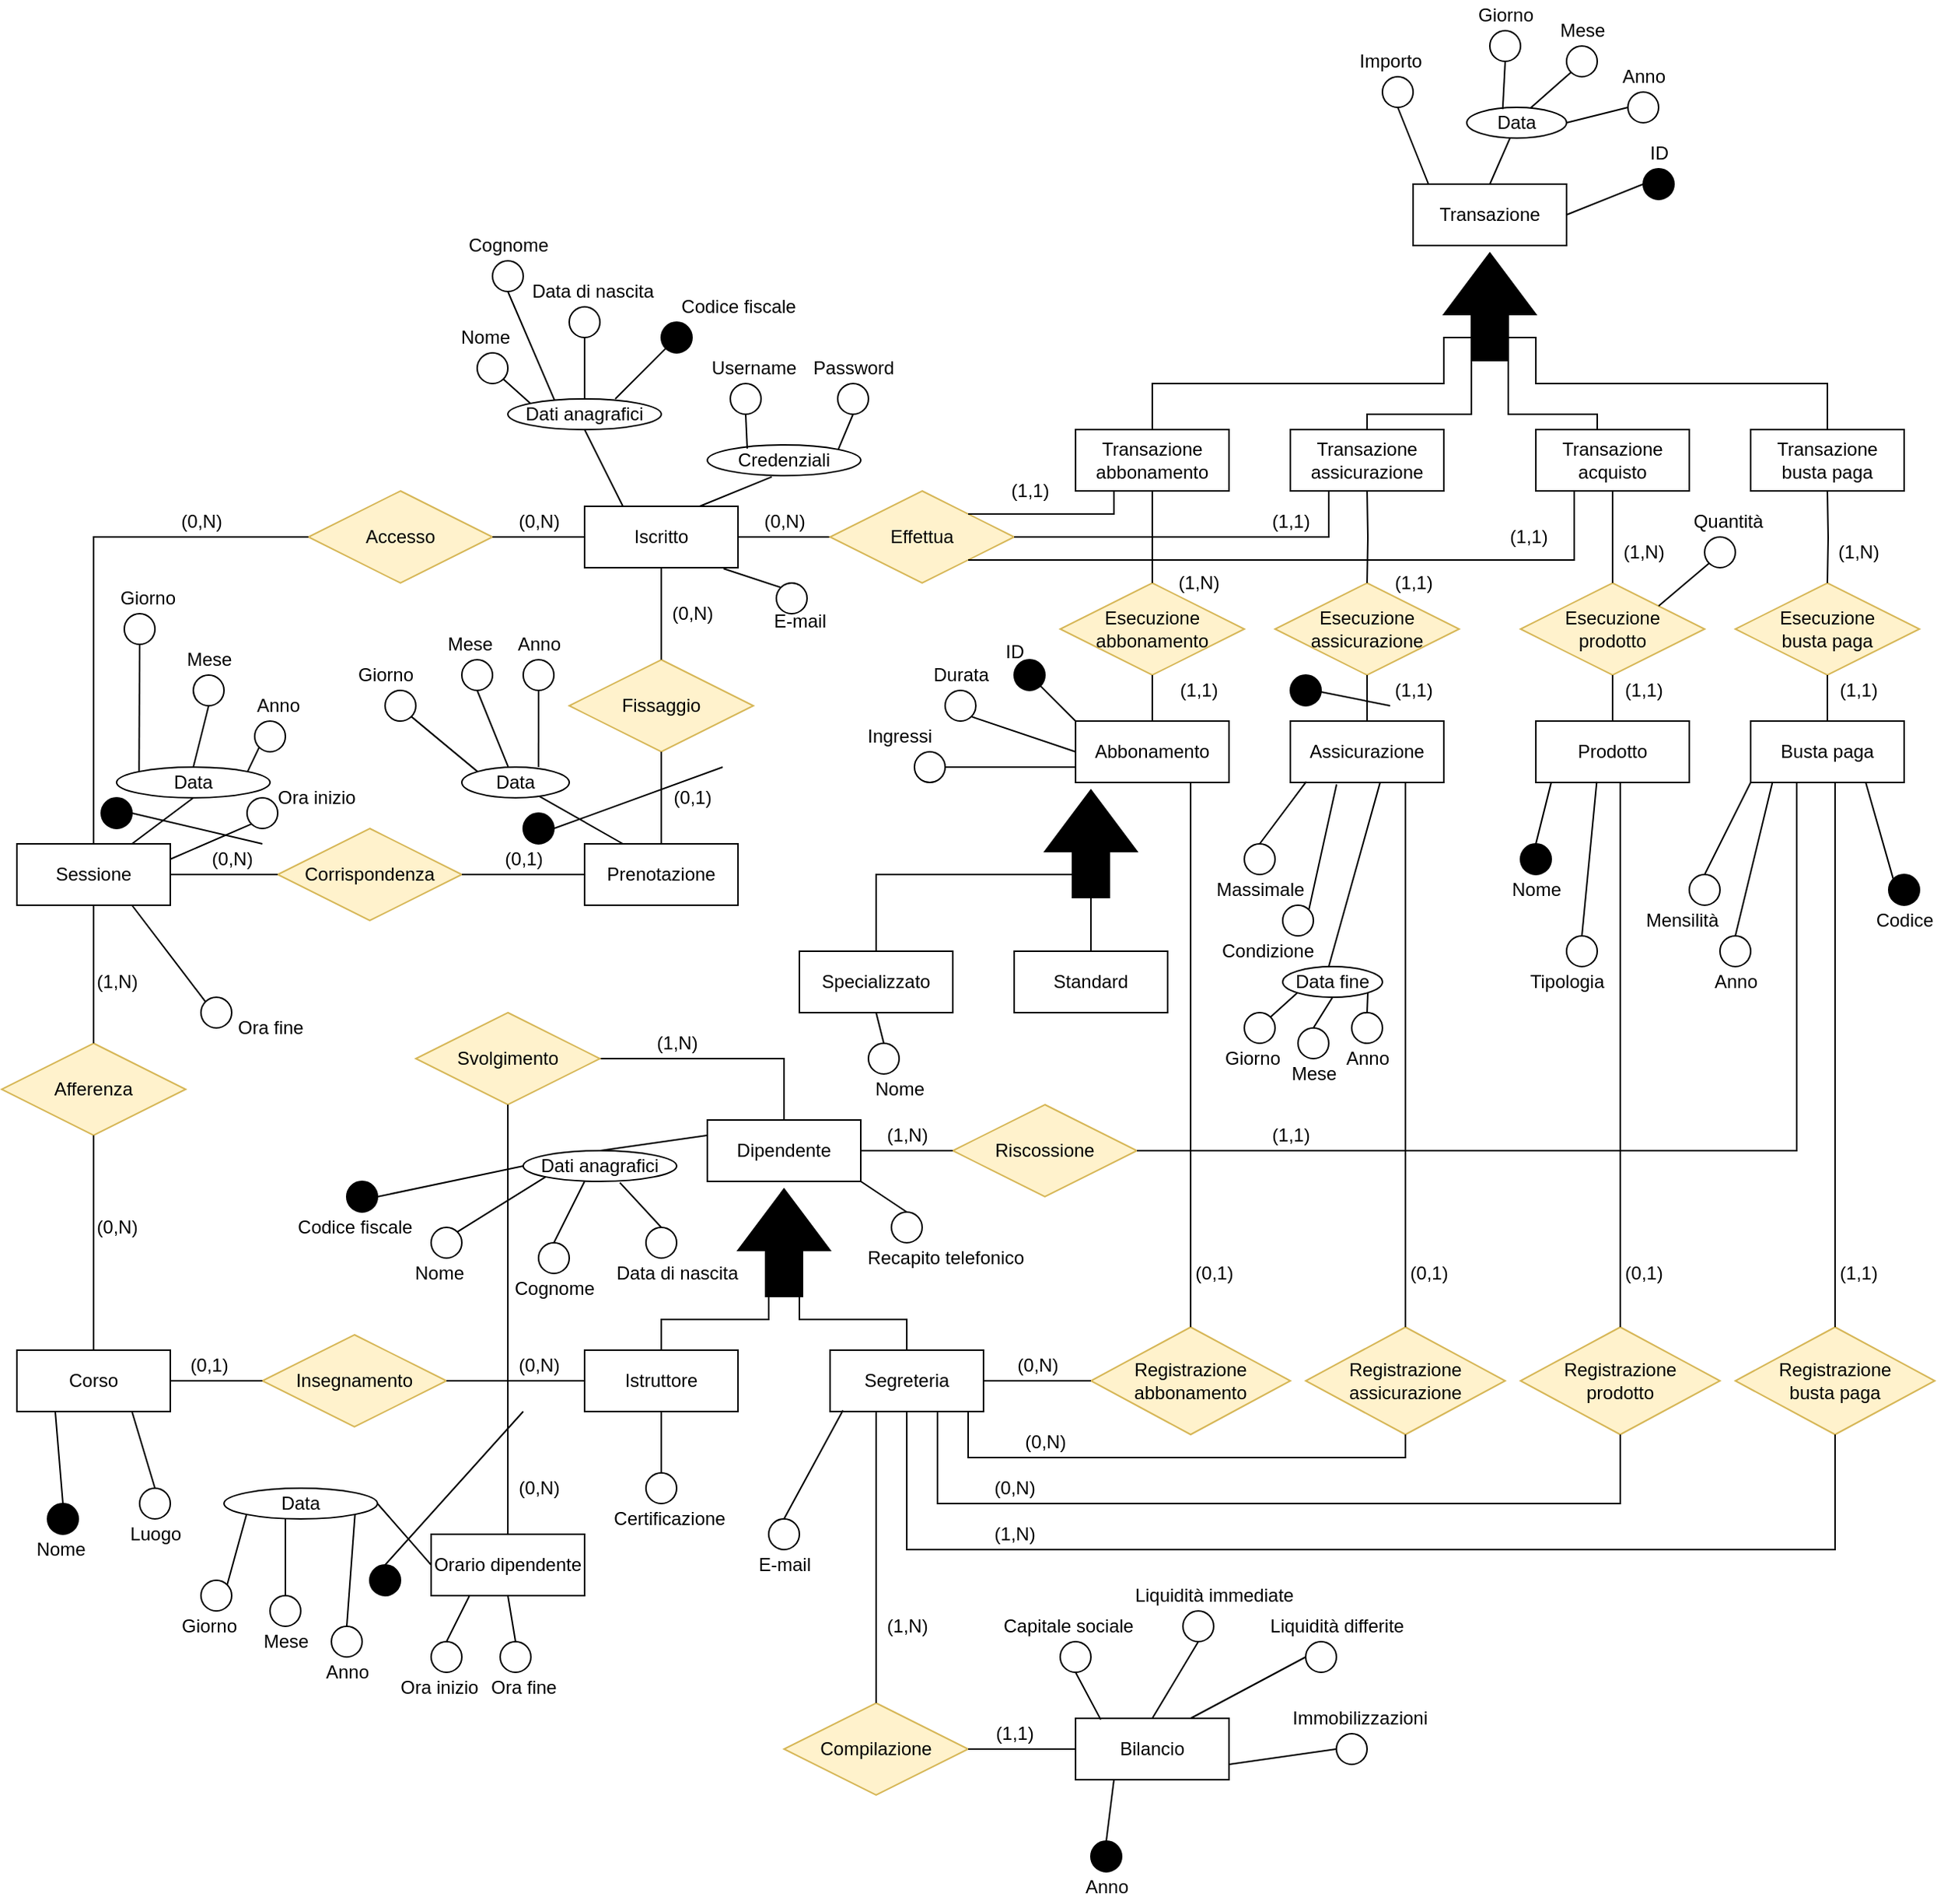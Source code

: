 <mxfile version="15.4.0" type="device"><diagram id="47C6uqvk9vbJ56jZQb70" name="Page-1"><mxGraphModel dx="1278" dy="3907" grid="1" gridSize="10" guides="1" tooltips="1" connect="1" arrows="1" fold="1" page="1" pageScale="1" pageWidth="4681" pageHeight="3300" math="0" shadow="0"><root><mxCell id="0"/><mxCell id="1" parent="0"/><mxCell id="7LT-oc1P5nio6ENeAFWL-1" value="Iscritto" style="whiteSpace=wrap;html=1;align=center;" parent="1" vertex="1"><mxGeometry x="420" y="260" width="100" height="40" as="geometry"/></mxCell><mxCell id="7LT-oc1P5nio6ENeAFWL-2" value="" style="endArrow=none;html=1;rounded=0;edgeStyle=orthogonalEdgeStyle;exitX=1;exitY=0.5;exitDx=0;exitDy=0;" parent="1" source="7LT-oc1P5nio6ENeAFWL-1" target="7LT-oc1P5nio6ENeAFWL-48" edge="1"><mxGeometry relative="1" as="geometry"><mxPoint x="530" y="279.5" as="sourcePoint"/><mxPoint x="580" y="280" as="targetPoint"/></mxGeometry></mxCell><mxCell id="7LT-oc1P5nio6ENeAFWL-6" value="Abbonamento" style="whiteSpace=wrap;html=1;align=center;" parent="1" vertex="1"><mxGeometry x="740" y="400" width="100" height="40" as="geometry"/></mxCell><mxCell id="7LT-oc1P5nio6ENeAFWL-11" value="" style="endArrow=none;html=1;rounded=0;edgeStyle=orthogonalEdgeStyle;entryX=0;entryY=0;entryDx=15;entryDy=42;exitX=0.5;exitY=0;exitDx=0;exitDy=0;entryPerimeter=0;" parent="1" source="7LT-oc1P5nio6ENeAFWL-15" target="GqFQ3H_LysUvYcPg7dMo-10" edge="1"><mxGeometry relative="1" as="geometry"><mxPoint x="530" y="606" as="sourcePoint"/><mxPoint x="660" y="500" as="targetPoint"/><Array as="points"><mxPoint x="610" y="500"/></Array></mxGeometry></mxCell><mxCell id="7LT-oc1P5nio6ENeAFWL-13" value="" style="endArrow=none;html=1;rounded=0;edgeStyle=orthogonalEdgeStyle;entryX=0.5;entryY=0;entryDx=0;entryDy=0;exitX=0;exitY=0.5;exitDx=0;exitDy=0;exitPerimeter=0;" parent="1" source="GqFQ3H_LysUvYcPg7dMo-10" target="7LT-oc1P5nio6ENeAFWL-14" edge="1"><mxGeometry relative="1" as="geometry"><mxPoint x="700" y="500" as="sourcePoint"/><mxPoint x="710" y="726" as="targetPoint"/><Array as="points"><mxPoint x="750" y="526"/><mxPoint x="750" y="526"/></Array></mxGeometry></mxCell><mxCell id="7LT-oc1P5nio6ENeAFWL-14" value="Standard" style="whiteSpace=wrap;html=1;align=center;" parent="1" vertex="1"><mxGeometry x="700" y="550" width="100" height="40" as="geometry"/></mxCell><mxCell id="7LT-oc1P5nio6ENeAFWL-15" value="Specializzato" style="whiteSpace=wrap;html=1;align=center;" parent="1" vertex="1"><mxGeometry x="560" y="550" width="100" height="40" as="geometry"/></mxCell><mxCell id="7LT-oc1P5nio6ENeAFWL-16" value="Accesso" style="shape=rhombus;perimeter=rhombusPerimeter;whiteSpace=wrap;html=1;align=center;fillColor=#fff2cc;strokeColor=#d6b656;" parent="1" vertex="1"><mxGeometry x="240" y="250" width="120" height="60" as="geometry"/></mxCell><mxCell id="7LT-oc1P5nio6ENeAFWL-17" value="Sessione" style="whiteSpace=wrap;html=1;align=center;" parent="1" vertex="1"><mxGeometry x="50" y="480" width="100" height="40" as="geometry"/></mxCell><mxCell id="7LT-oc1P5nio6ENeAFWL-20" value="" style="endArrow=none;html=1;rounded=0;edgeStyle=orthogonalEdgeStyle;exitX=0.5;exitY=0;exitDx=0;exitDy=0;entryX=0;entryY=0.5;entryDx=0;entryDy=0;" parent="1" source="7LT-oc1P5nio6ENeAFWL-17" target="7LT-oc1P5nio6ENeAFWL-16" edge="1"><mxGeometry relative="1" as="geometry"><mxPoint x="300" y="490" as="sourcePoint"/><mxPoint x="460" y="490" as="targetPoint"/></mxGeometry></mxCell><mxCell id="7LT-oc1P5nio6ENeAFWL-21" value="" style="endArrow=none;html=1;rounded=0;edgeStyle=orthogonalEdgeStyle;exitX=1;exitY=0.5;exitDx=0;exitDy=0;entryX=0;entryY=0.5;entryDx=0;entryDy=0;" parent="1" source="7LT-oc1P5nio6ENeAFWL-16" target="7LT-oc1P5nio6ENeAFWL-1" edge="1"><mxGeometry relative="1" as="geometry"><mxPoint x="300" y="490" as="sourcePoint"/><mxPoint x="460" y="490" as="targetPoint"/></mxGeometry></mxCell><mxCell id="7LT-oc1P5nio6ENeAFWL-22" value="Fissaggio" style="shape=rhombus;perimeter=rhombusPerimeter;whiteSpace=wrap;html=1;align=center;fillColor=#fff2cc;strokeColor=#d6b656;" parent="1" vertex="1"><mxGeometry x="410" y="360" width="120" height="60" as="geometry"/></mxCell><mxCell id="7LT-oc1P5nio6ENeAFWL-23" value="" style="endArrow=none;html=1;rounded=0;edgeStyle=orthogonalEdgeStyle;entryX=0.5;entryY=0;entryDx=0;entryDy=0;exitX=0.5;exitY=1;exitDx=0;exitDy=0;" parent="1" source="7LT-oc1P5nio6ENeAFWL-22" target="7LT-oc1P5nio6ENeAFWL-25" edge="1"><mxGeometry relative="1" as="geometry"><mxPoint x="300" y="490" as="sourcePoint"/><mxPoint x="460" y="490" as="targetPoint"/></mxGeometry></mxCell><mxCell id="7LT-oc1P5nio6ENeAFWL-24" value="" style="endArrow=none;html=1;rounded=0;edgeStyle=orthogonalEdgeStyle;exitX=0.5;exitY=1;exitDx=0;exitDy=0;entryX=0.5;entryY=0;entryDx=0;entryDy=0;" parent="1" source="7LT-oc1P5nio6ENeAFWL-1" target="7LT-oc1P5nio6ENeAFWL-22" edge="1"><mxGeometry relative="1" as="geometry"><mxPoint x="300" y="490" as="sourcePoint"/><mxPoint x="460" y="490" as="targetPoint"/></mxGeometry></mxCell><mxCell id="7LT-oc1P5nio6ENeAFWL-25" value="Prenotazione" style="whiteSpace=wrap;html=1;align=center;" parent="1" vertex="1"><mxGeometry x="420" y="480" width="100" height="40" as="geometry"/></mxCell><mxCell id="7LT-oc1P5nio6ENeAFWL-28" value="Corrispondenza" style="shape=rhombus;perimeter=rhombusPerimeter;whiteSpace=wrap;html=1;align=center;fillColor=#fff2cc;strokeColor=#d6b656;" parent="1" vertex="1"><mxGeometry x="220" y="470" width="120" height="60" as="geometry"/></mxCell><mxCell id="7LT-oc1P5nio6ENeAFWL-29" value="" style="endArrow=none;html=1;rounded=0;edgeStyle=orthogonalEdgeStyle;exitX=1;exitY=0.5;exitDx=0;exitDy=0;entryX=0;entryY=0.5;entryDx=0;entryDy=0;" parent="1" source="7LT-oc1P5nio6ENeAFWL-28" target="7LT-oc1P5nio6ENeAFWL-25" edge="1"><mxGeometry relative="1" as="geometry"><mxPoint x="280" y="600" as="sourcePoint"/><mxPoint x="400" y="390" as="targetPoint"/></mxGeometry></mxCell><mxCell id="7LT-oc1P5nio6ENeAFWL-31" value="" style="endArrow=none;html=1;rounded=0;edgeStyle=orthogonalEdgeStyle;exitX=1;exitY=0.5;exitDx=0;exitDy=0;entryX=0;entryY=0.5;entryDx=0;entryDy=0;" parent="1" source="7LT-oc1P5nio6ENeAFWL-17" target="7LT-oc1P5nio6ENeAFWL-28" edge="1"><mxGeometry relative="1" as="geometry"><mxPoint x="260" y="570" as="sourcePoint"/><mxPoint x="420" y="570" as="targetPoint"/></mxGeometry></mxCell><mxCell id="7LT-oc1P5nio6ENeAFWL-32" value="Afferenza" style="shape=rhombus;perimeter=rhombusPerimeter;whiteSpace=wrap;html=1;align=center;fillColor=#fff2cc;strokeColor=#d6b656;" parent="1" vertex="1"><mxGeometry x="40" y="610" width="120" height="60" as="geometry"/></mxCell><mxCell id="7LT-oc1P5nio6ENeAFWL-34" value="" style="endArrow=none;html=1;rounded=0;edgeStyle=orthogonalEdgeStyle;exitX=0.5;exitY=1;exitDx=0;exitDy=0;entryX=0.5;entryY=0;entryDx=0;entryDy=0;" parent="1" source="7LT-oc1P5nio6ENeAFWL-17" target="7LT-oc1P5nio6ENeAFWL-32" edge="1"><mxGeometry relative="1" as="geometry"><mxPoint x="160" y="510" as="sourcePoint"/><mxPoint x="230" y="510" as="targetPoint"/></mxGeometry></mxCell><mxCell id="7LT-oc1P5nio6ENeAFWL-35" value="" style="endArrow=none;html=1;rounded=0;edgeStyle=orthogonalEdgeStyle;exitX=0.5;exitY=1;exitDx=0;exitDy=0;entryX=0.5;entryY=0;entryDx=0;entryDy=0;" parent="1" source="7LT-oc1P5nio6ENeAFWL-32" target="7LT-oc1P5nio6ENeAFWL-36" edge="1"><mxGeometry relative="1" as="geometry"><mxPoint x="110" y="530" as="sourcePoint"/><mxPoint x="110" y="600.0" as="targetPoint"/></mxGeometry></mxCell><mxCell id="7LT-oc1P5nio6ENeAFWL-36" value="Corso" style="whiteSpace=wrap;html=1;align=center;" parent="1" vertex="1"><mxGeometry x="50" y="810" width="100" height="40" as="geometry"/></mxCell><mxCell id="7LT-oc1P5nio6ENeAFWL-38" value="Transazione" style="whiteSpace=wrap;html=1;align=center;" parent="1" vertex="1"><mxGeometry x="960" y="50" width="100" height="40" as="geometry"/></mxCell><mxCell id="7LT-oc1P5nio6ENeAFWL-43" value="Transazione abbonamento" style="whiteSpace=wrap;html=1;align=center;" parent="1" vertex="1"><mxGeometry x="740" y="210" width="100" height="40" as="geometry"/></mxCell><mxCell id="7LT-oc1P5nio6ENeAFWL-44" value="Transazione assicurazione" style="whiteSpace=wrap;html=1;align=center;" parent="1" vertex="1"><mxGeometry x="880" y="210" width="100" height="40" as="geometry"/></mxCell><mxCell id="7LT-oc1P5nio6ENeAFWL-45" value="Transazione acquisto" style="whiteSpace=wrap;html=1;align=center;" parent="1" vertex="1"><mxGeometry x="1040" y="210" width="100" height="40" as="geometry"/></mxCell><mxCell id="7LT-oc1P5nio6ENeAFWL-46" value="Transazione busta paga" style="whiteSpace=wrap;html=1;align=center;" parent="1" vertex="1"><mxGeometry x="1180" y="210" width="100" height="40" as="geometry"/></mxCell><mxCell id="7LT-oc1P5nio6ENeAFWL-48" value="Effettua" style="shape=rhombus;perimeter=rhombusPerimeter;whiteSpace=wrap;html=1;align=center;fillColor=#fff2cc;strokeColor=#d6b656;" parent="1" vertex="1"><mxGeometry x="580" y="250" width="120" height="60" as="geometry"/></mxCell><mxCell id="7LT-oc1P5nio6ENeAFWL-50" value="" style="endArrow=none;html=1;rounded=0;edgeStyle=orthogonalEdgeStyle;exitX=1;exitY=0;exitDx=0;exitDy=0;entryX=0.25;entryY=1;entryDx=0;entryDy=0;" parent="1" source="7LT-oc1P5nio6ENeAFWL-48" target="7LT-oc1P5nio6ENeAFWL-43" edge="1"><mxGeometry relative="1" as="geometry"><mxPoint x="840" y="280" as="sourcePoint"/><mxPoint x="1000" y="280" as="targetPoint"/></mxGeometry></mxCell><mxCell id="7LT-oc1P5nio6ENeAFWL-52" value="Esecuzione abbonamento" style="shape=rhombus;perimeter=rhombusPerimeter;whiteSpace=wrap;html=1;align=center;fillColor=#fff2cc;strokeColor=#d6b656;" parent="1" vertex="1"><mxGeometry x="730" y="310" width="120" height="60" as="geometry"/></mxCell><mxCell id="7LT-oc1P5nio6ENeAFWL-53" value="" style="endArrow=none;html=1;rounded=0;edgeStyle=orthogonalEdgeStyle;entryX=0.5;entryY=1;entryDx=0;entryDy=0;exitX=0.5;exitY=0;exitDx=0;exitDy=0;" parent="1" source="7LT-oc1P5nio6ENeAFWL-6" target="7LT-oc1P5nio6ENeAFWL-52" edge="1"><mxGeometry relative="1" as="geometry"><mxPoint x="580" y="330" as="sourcePoint"/><mxPoint x="740" y="330" as="targetPoint"/></mxGeometry></mxCell><mxCell id="7LT-oc1P5nio6ENeAFWL-54" value="" style="endArrow=none;html=1;rounded=0;edgeStyle=orthogonalEdgeStyle;exitX=0.5;exitY=1;exitDx=0;exitDy=0;entryX=0.5;entryY=0;entryDx=0;entryDy=0;" parent="1" source="7LT-oc1P5nio6ENeAFWL-43" target="7LT-oc1P5nio6ENeAFWL-52" edge="1"><mxGeometry relative="1" as="geometry"><mxPoint x="580" y="330" as="sourcePoint"/><mxPoint x="740" y="330" as="targetPoint"/></mxGeometry></mxCell><mxCell id="7LT-oc1P5nio6ENeAFWL-55" value="" style="endArrow=none;html=1;rounded=0;edgeStyle=orthogonalEdgeStyle;exitX=0.5;exitY=0;exitDx=0;exitDy=0;entryX=0;entryY=0;entryDx=0;entryDy=42;entryPerimeter=0;" parent="1" source="7LT-oc1P5nio6ENeAFWL-44" target="GqFQ3H_LysUvYcPg7dMo-8" edge="1"><mxGeometry relative="1" as="geometry"><mxPoint x="590" y="280" as="sourcePoint"/><mxPoint x="990" y="180" as="targetPoint"/><Array as="points"><mxPoint x="930" y="200"/><mxPoint x="998" y="200"/></Array></mxGeometry></mxCell><mxCell id="7LT-oc1P5nio6ENeAFWL-56" value="" style="endArrow=none;html=1;rounded=0;edgeStyle=orthogonalEdgeStyle;entryX=0.25;entryY=1;entryDx=0;entryDy=0;exitX=1;exitY=0.5;exitDx=0;exitDy=0;" parent="1" source="7LT-oc1P5nio6ENeAFWL-48" target="7LT-oc1P5nio6ENeAFWL-44" edge="1"><mxGeometry relative="1" as="geometry"><mxPoint x="590" y="280" as="sourcePoint"/><mxPoint x="750" y="280" as="targetPoint"/></mxGeometry></mxCell><mxCell id="7LT-oc1P5nio6ENeAFWL-57" value="" style="endArrow=none;html=1;rounded=0;edgeStyle=orthogonalEdgeStyle;exitX=0;exitY=0;exitDx=0;exitDy=18;entryX=0.5;entryY=0;entryDx=0;entryDy=0;exitPerimeter=0;" parent="1" source="GqFQ3H_LysUvYcPg7dMo-8" target="7LT-oc1P5nio6ENeAFWL-45" edge="1"><mxGeometry relative="1" as="geometry"><mxPoint x="1030" y="180" as="sourcePoint"/><mxPoint x="1160" y="200" as="targetPoint"/><Array as="points"><mxPoint x="1022" y="200"/><mxPoint x="1080" y="200"/><mxPoint x="1080" y="210"/></Array></mxGeometry></mxCell><mxCell id="7LT-oc1P5nio6ENeAFWL-61" value="Esecuzione&lt;br&gt;assicurazione" style="shape=rhombus;perimeter=rhombusPerimeter;whiteSpace=wrap;html=1;align=center;fillColor=#fff2cc;strokeColor=#d6b656;" parent="1" vertex="1"><mxGeometry x="870" y="310" width="120" height="60" as="geometry"/></mxCell><mxCell id="7LT-oc1P5nio6ENeAFWL-62" value="" style="endArrow=none;html=1;rounded=0;edgeStyle=orthogonalEdgeStyle;entryX=0.5;entryY=0;entryDx=0;entryDy=0;" parent="1" target="7LT-oc1P5nio6ENeAFWL-61" edge="1"><mxGeometry relative="1" as="geometry"><mxPoint x="930" y="250" as="sourcePoint"/><mxPoint x="880" y="330" as="targetPoint"/></mxGeometry></mxCell><mxCell id="7LT-oc1P5nio6ENeAFWL-63" value="Assicurazione" style="whiteSpace=wrap;html=1;align=center;" parent="1" vertex="1"><mxGeometry x="880" y="400" width="100" height="40" as="geometry"/></mxCell><mxCell id="7LT-oc1P5nio6ENeAFWL-64" value="" style="endArrow=none;html=1;rounded=0;edgeStyle=orthogonalEdgeStyle;entryX=0.5;entryY=1;entryDx=0;entryDy=0;exitX=0.5;exitY=0;exitDx=0;exitDy=0;" parent="1" source="7LT-oc1P5nio6ENeAFWL-63" edge="1"><mxGeometry relative="1" as="geometry"><mxPoint x="720" y="330" as="sourcePoint"/><mxPoint x="930" y="370" as="targetPoint"/></mxGeometry></mxCell><mxCell id="7LT-oc1P5nio6ENeAFWL-65" value="Esecuzione&lt;br&gt;prodotto" style="shape=rhombus;perimeter=rhombusPerimeter;whiteSpace=wrap;html=1;align=center;fillColor=#fff2cc;strokeColor=#d6b656;" parent="1" vertex="1"><mxGeometry x="1030" y="310" width="120" height="60" as="geometry"/></mxCell><mxCell id="7LT-oc1P5nio6ENeAFWL-66" value="Prodotto" style="whiteSpace=wrap;html=1;align=center;" parent="1" vertex="1"><mxGeometry x="1040" y="400" width="100" height="40" as="geometry"/></mxCell><mxCell id="7LT-oc1P5nio6ENeAFWL-67" value="" style="endArrow=none;html=1;rounded=0;edgeStyle=orthogonalEdgeStyle;entryX=0.5;entryY=1;entryDx=0;entryDy=0;exitX=0.5;exitY=0;exitDx=0;exitDy=0;" parent="1" source="7LT-oc1P5nio6ENeAFWL-66" edge="1"><mxGeometry relative="1" as="geometry"><mxPoint x="880" y="330" as="sourcePoint"/><mxPoint x="1090" y="370" as="targetPoint"/></mxGeometry></mxCell><mxCell id="7LT-oc1P5nio6ENeAFWL-68" value="" style="endArrow=none;html=1;rounded=0;edgeStyle=orthogonalEdgeStyle;entryX=0.5;entryY=0;entryDx=0;entryDy=0;exitX=0.5;exitY=1;exitDx=0;exitDy=0;" parent="1" source="7LT-oc1P5nio6ENeAFWL-45" target="7LT-oc1P5nio6ENeAFWL-65" edge="1"><mxGeometry relative="1" as="geometry"><mxPoint x="940" y="260" as="sourcePoint"/><mxPoint x="940" y="320" as="targetPoint"/></mxGeometry></mxCell><mxCell id="7LT-oc1P5nio6ENeAFWL-75" value="" style="endArrow=none;html=1;rounded=0;edgeStyle=orthogonalEdgeStyle;exitX=1;exitY=1;exitDx=0;exitDy=0;entryX=0.25;entryY=1;entryDx=0;entryDy=0;" parent="1" source="7LT-oc1P5nio6ENeAFWL-48" target="7LT-oc1P5nio6ENeAFWL-45" edge="1"><mxGeometry relative="1" as="geometry"><mxPoint x="590" y="380" as="sourcePoint"/><mxPoint x="750" y="380" as="targetPoint"/></mxGeometry></mxCell><mxCell id="7LT-oc1P5nio6ENeAFWL-77" value="Istruttore" style="whiteSpace=wrap;html=1;align=center;" parent="1" vertex="1"><mxGeometry x="420" y="810" width="100" height="40" as="geometry"/></mxCell><mxCell id="7LT-oc1P5nio6ENeAFWL-78" value="Insegnamento" style="shape=rhombus;perimeter=rhombusPerimeter;whiteSpace=wrap;html=1;align=center;fillColor=#fff2cc;strokeColor=#d6b656;" parent="1" vertex="1"><mxGeometry x="210" y="800" width="120" height="60" as="geometry"/></mxCell><mxCell id="7LT-oc1P5nio6ENeAFWL-79" value="" style="endArrow=none;html=1;rounded=0;edgeStyle=orthogonalEdgeStyle;exitX=1;exitY=0.5;exitDx=0;exitDy=0;entryX=0;entryY=0.5;entryDx=0;entryDy=0;" parent="1" source="7LT-oc1P5nio6ENeAFWL-78" target="7LT-oc1P5nio6ENeAFWL-77" edge="1"><mxGeometry relative="1" as="geometry"><mxPoint x="470" y="680" as="sourcePoint"/><mxPoint x="630" y="680" as="targetPoint"/></mxGeometry></mxCell><mxCell id="7LT-oc1P5nio6ENeAFWL-80" value="" style="endArrow=none;html=1;rounded=0;edgeStyle=orthogonalEdgeStyle;exitX=0;exitY=0.5;exitDx=0;exitDy=0;entryX=1;entryY=0.5;entryDx=0;entryDy=0;" parent="1" source="7LT-oc1P5nio6ENeAFWL-78" target="7LT-oc1P5nio6ENeAFWL-36" edge="1"><mxGeometry relative="1" as="geometry"><mxPoint x="110" y="660" as="sourcePoint"/><mxPoint x="110" y="820" as="targetPoint"/></mxGeometry></mxCell><mxCell id="7LT-oc1P5nio6ENeAFWL-84" value="Segreteria" style="whiteSpace=wrap;html=1;align=center;" parent="1" vertex="1"><mxGeometry x="580" y="810" width="100" height="40" as="geometry"/></mxCell><mxCell id="7LT-oc1P5nio6ENeAFWL-86" value="Dipendente" style="whiteSpace=wrap;html=1;align=center;" parent="1" vertex="1"><mxGeometry x="500" y="660" width="100" height="40" as="geometry"/></mxCell><mxCell id="7LT-oc1P5nio6ENeAFWL-90" value="" style="endArrow=none;html=1;rounded=0;edgeStyle=orthogonalEdgeStyle;exitX=0;exitY=0;exitDx=15;exitDy=18;exitPerimeter=0;entryX=0.5;entryY=0;entryDx=0;entryDy=0;" parent="1" source="GqFQ3H_LysUvYcPg7dMo-8" target="7LT-oc1P5nio6ENeAFWL-46" edge="1"><mxGeometry relative="1" as="geometry"><mxPoint x="1042" y="161.4" as="sourcePoint"/><mxPoint x="1380" y="80" as="targetPoint"/><Array as="points"><mxPoint x="1040" y="150"/><mxPoint x="1040" y="180"/><mxPoint x="1230" y="180"/></Array></mxGeometry></mxCell><mxCell id="7LT-oc1P5nio6ENeAFWL-91" value="Riscossione" style="shape=rhombus;perimeter=rhombusPerimeter;whiteSpace=wrap;html=1;align=center;fillColor=#fff2cc;strokeColor=#d6b656;" parent="1" vertex="1"><mxGeometry x="660" y="650" width="120" height="60" as="geometry"/></mxCell><mxCell id="7LT-oc1P5nio6ENeAFWL-92" value="" style="endArrow=none;html=1;rounded=0;edgeStyle=orthogonalEdgeStyle;exitX=1;exitY=0.5;exitDx=0;exitDy=0;entryX=0;entryY=0.5;entryDx=0;entryDy=0;" parent="1" source="7LT-oc1P5nio6ENeAFWL-86" target="7LT-oc1P5nio6ENeAFWL-91" edge="1"><mxGeometry relative="1" as="geometry"><mxPoint x="680" y="480" as="sourcePoint"/><mxPoint x="840" y="480" as="targetPoint"/></mxGeometry></mxCell><mxCell id="7LT-oc1P5nio6ENeAFWL-93" value="Esecuzione&lt;br&gt;busta paga" style="shape=rhombus;perimeter=rhombusPerimeter;whiteSpace=wrap;html=1;align=center;fillColor=#fff2cc;strokeColor=#d6b656;" parent="1" vertex="1"><mxGeometry x="1170" y="310" width="120" height="60" as="geometry"/></mxCell><mxCell id="7LT-oc1P5nio6ENeAFWL-94" value="" style="endArrow=none;html=1;rounded=0;edgeStyle=orthogonalEdgeStyle;entryX=0.5;entryY=0;entryDx=0;entryDy=0;exitX=0.5;exitY=1;exitDx=0;exitDy=0;" parent="1" target="7LT-oc1P5nio6ENeAFWL-93" edge="1"><mxGeometry relative="1" as="geometry"><mxPoint x="1230" y="250" as="sourcePoint"/><mxPoint x="1080" y="320" as="targetPoint"/></mxGeometry></mxCell><mxCell id="7LT-oc1P5nio6ENeAFWL-95" value="Busta paga" style="whiteSpace=wrap;html=1;align=center;" parent="1" vertex="1"><mxGeometry x="1180" y="400" width="100" height="40" as="geometry"/></mxCell><mxCell id="7LT-oc1P5nio6ENeAFWL-96" value="" style="endArrow=none;html=1;rounded=0;edgeStyle=orthogonalEdgeStyle;entryX=0.5;entryY=1;entryDx=0;entryDy=0;exitX=0.5;exitY=0;exitDx=0;exitDy=0;" parent="1" source="7LT-oc1P5nio6ENeAFWL-95" edge="1"><mxGeometry relative="1" as="geometry"><mxPoint x="1020" y="330" as="sourcePoint"/><mxPoint x="1230" y="370" as="targetPoint"/></mxGeometry></mxCell><mxCell id="7LT-oc1P5nio6ENeAFWL-97" value="" style="endArrow=none;html=1;rounded=0;edgeStyle=orthogonalEdgeStyle;entryX=1;entryY=0.5;entryDx=0;entryDy=0;exitX=0.5;exitY=1;exitDx=0;exitDy=0;" parent="1" source="7LT-oc1P5nio6ENeAFWL-95" target="7LT-oc1P5nio6ENeAFWL-91" edge="1"><mxGeometry relative="1" as="geometry"><mxPoint x="680" y="480" as="sourcePoint"/><mxPoint x="840" y="480" as="targetPoint"/><Array as="points"><mxPoint x="1210" y="440"/><mxPoint x="1210" y="680"/></Array></mxGeometry></mxCell><mxCell id="7LT-oc1P5nio6ENeAFWL-98" value="Registrazione&lt;br&gt;abbonamento" style="shape=rhombus;perimeter=rhombusPerimeter;whiteSpace=wrap;html=1;align=center;fillColor=#fff2cc;strokeColor=#d6b656;" parent="1" vertex="1"><mxGeometry x="750" y="795" width="130" height="70" as="geometry"/></mxCell><mxCell id="7LT-oc1P5nio6ENeAFWL-99" value="Registrazione&lt;br&gt;assicurazione" style="shape=rhombus;perimeter=rhombusPerimeter;whiteSpace=wrap;html=1;align=center;fillColor=#fff2cc;strokeColor=#d6b656;" parent="1" vertex="1"><mxGeometry x="890" y="795" width="130" height="70" as="geometry"/></mxCell><mxCell id="7LT-oc1P5nio6ENeAFWL-100" value="" style="endArrow=none;html=1;rounded=0;edgeStyle=orthogonalEdgeStyle;exitX=1;exitY=0.5;exitDx=0;exitDy=0;entryX=0;entryY=0.5;entryDx=0;entryDy=0;" parent="1" source="7LT-oc1P5nio6ENeAFWL-84" target="7LT-oc1P5nio6ENeAFWL-98" edge="1"><mxGeometry relative="1" as="geometry"><mxPoint x="770" y="610" as="sourcePoint"/><mxPoint x="930" y="610" as="targetPoint"/></mxGeometry></mxCell><mxCell id="7LT-oc1P5nio6ENeAFWL-105" value="" style="endArrow=none;html=1;rounded=0;edgeStyle=orthogonalEdgeStyle;entryX=0.5;entryY=0;entryDx=0;entryDy=0;exitX=0.75;exitY=1;exitDx=0;exitDy=0;" parent="1" source="7LT-oc1P5nio6ENeAFWL-6" target="7LT-oc1P5nio6ENeAFWL-98" edge="1"><mxGeometry relative="1" as="geometry"><mxPoint x="770" y="610" as="sourcePoint"/><mxPoint x="930" y="610" as="targetPoint"/></mxGeometry></mxCell><mxCell id="7LT-oc1P5nio6ENeAFWL-106" value="" style="endArrow=none;html=1;rounded=0;edgeStyle=orthogonalEdgeStyle;entryX=0.5;entryY=0;entryDx=0;entryDy=0;exitX=0.75;exitY=1;exitDx=0;exitDy=0;" parent="1" source="7LT-oc1P5nio6ENeAFWL-63" target="7LT-oc1P5nio6ENeAFWL-99" edge="1"><mxGeometry relative="1" as="geometry"><mxPoint x="770" y="610" as="sourcePoint"/><mxPoint x="930" y="610" as="targetPoint"/></mxGeometry></mxCell><mxCell id="7LT-oc1P5nio6ENeAFWL-107" value="Registrazione&lt;br&gt;busta paga" style="shape=rhombus;perimeter=rhombusPerimeter;whiteSpace=wrap;html=1;align=center;fillColor=#fff2cc;strokeColor=#d6b656;" parent="1" vertex="1"><mxGeometry x="1170" y="795" width="130" height="70" as="geometry"/></mxCell><mxCell id="7LT-oc1P5nio6ENeAFWL-108" value="Registrazione&lt;br&gt;prodotto" style="shape=rhombus;perimeter=rhombusPerimeter;whiteSpace=wrap;html=1;align=center;fillColor=#fff2cc;strokeColor=#d6b656;" parent="1" vertex="1"><mxGeometry x="1030" y="795" width="130" height="70" as="geometry"/></mxCell><mxCell id="7LT-oc1P5nio6ENeAFWL-109" value="" style="endArrow=none;html=1;rounded=0;edgeStyle=orthogonalEdgeStyle;exitX=0.75;exitY=1;exitDx=0;exitDy=0;entryX=0.5;entryY=1;entryDx=0;entryDy=0;" parent="1" source="7LT-oc1P5nio6ENeAFWL-84" target="7LT-oc1P5nio6ENeAFWL-99" edge="1"><mxGeometry relative="1" as="geometry"><mxPoint x="770" y="610" as="sourcePoint"/><mxPoint x="930" y="610" as="targetPoint"/><Array as="points"><mxPoint x="670" y="850"/><mxPoint x="670" y="880"/><mxPoint x="955" y="880"/></Array></mxGeometry></mxCell><mxCell id="7LT-oc1P5nio6ENeAFWL-110" value="" style="endArrow=none;html=1;rounded=0;edgeStyle=orthogonalEdgeStyle;exitX=0.5;exitY=1;exitDx=0;exitDy=0;entryX=0.5;entryY=1;entryDx=0;entryDy=0;" parent="1" source="7LT-oc1P5nio6ENeAFWL-84" target="7LT-oc1P5nio6ENeAFWL-108" edge="1"><mxGeometry relative="1" as="geometry"><mxPoint x="770" y="610" as="sourcePoint"/><mxPoint x="930" y="610" as="targetPoint"/><Array as="points"><mxPoint x="650" y="850"/><mxPoint x="650" y="910"/><mxPoint x="1095" y="910"/></Array></mxGeometry></mxCell><mxCell id="7LT-oc1P5nio6ENeAFWL-111" value="" style="endArrow=none;html=1;rounded=0;edgeStyle=orthogonalEdgeStyle;exitX=0.25;exitY=1;exitDx=0;exitDy=0;entryX=0.5;entryY=1;entryDx=0;entryDy=0;" parent="1" source="7LT-oc1P5nio6ENeAFWL-84" target="7LT-oc1P5nio6ENeAFWL-107" edge="1"><mxGeometry relative="1" as="geometry"><mxPoint x="770" y="610" as="sourcePoint"/><mxPoint x="930" y="610" as="targetPoint"/><Array as="points"><mxPoint x="630" y="850"/><mxPoint x="630" y="940"/><mxPoint x="1235" y="940"/></Array></mxGeometry></mxCell><mxCell id="7LT-oc1P5nio6ENeAFWL-114" value="" style="endArrow=none;html=1;rounded=0;edgeStyle=orthogonalEdgeStyle;entryX=0.5;entryY=0;entryDx=0;entryDy=0;exitX=0.75;exitY=1;exitDx=0;exitDy=0;" parent="1" source="7LT-oc1P5nio6ENeAFWL-95" target="7LT-oc1P5nio6ENeAFWL-107" edge="1"><mxGeometry relative="1" as="geometry"><mxPoint x="770" y="610" as="sourcePoint"/><mxPoint x="930" y="610" as="targetPoint"/><Array as="points"><mxPoint x="1235" y="440"/></Array></mxGeometry></mxCell><mxCell id="7LT-oc1P5nio6ENeAFWL-116" value="" style="endArrow=none;html=1;rounded=0;edgeStyle=orthogonalEdgeStyle;exitX=0.5;exitY=0;exitDx=0;exitDy=0;entryX=0.5;entryY=1;entryDx=0;entryDy=0;" parent="1" source="7LT-oc1P5nio6ENeAFWL-108" target="7LT-oc1P5nio6ENeAFWL-66" edge="1"><mxGeometry relative="1" as="geometry"><mxPoint x="1020" y="590" as="sourcePoint"/><mxPoint x="1180" y="590" as="targetPoint"/><Array as="points"><mxPoint x="1095" y="440"/></Array></mxGeometry></mxCell><mxCell id="7LT-oc1P5nio6ENeAFWL-119" value="" style="endArrow=none;html=1;rounded=0;edgeStyle=orthogonalEdgeStyle;entryX=0.5;entryY=0;entryDx=0;entryDy=0;exitX=1;exitY=0.5;exitDx=0;exitDy=0;" parent="1" source="7LT-oc1P5nio6ENeAFWL-120" target="7LT-oc1P5nio6ENeAFWL-86" edge="1"><mxGeometry relative="1" as="geometry"><mxPoint x="230" y="980.0" as="sourcePoint"/><mxPoint x="310" y="750.0" as="targetPoint"/></mxGeometry></mxCell><mxCell id="7LT-oc1P5nio6ENeAFWL-120" value="Svolgimento" style="shape=rhombus;perimeter=rhombusPerimeter;whiteSpace=wrap;html=1;align=center;fillColor=#fff2cc;strokeColor=#d6b656;" parent="1" vertex="1"><mxGeometry x="310" y="590" width="120" height="60" as="geometry"/></mxCell><mxCell id="7LT-oc1P5nio6ENeAFWL-121" value="Orario dipendente" style="whiteSpace=wrap;html=1;align=center;" parent="1" vertex="1"><mxGeometry x="320" y="930" width="100" height="40" as="geometry"/></mxCell><mxCell id="7LT-oc1P5nio6ENeAFWL-122" value="" style="endArrow=none;html=1;rounded=0;edgeStyle=orthogonalEdgeStyle;exitX=0.5;exitY=1;exitDx=0;exitDy=0;entryX=0.5;entryY=0;entryDx=0;entryDy=0;" parent="1" source="7LT-oc1P5nio6ENeAFWL-120" target="7LT-oc1P5nio6ENeAFWL-121" edge="1"><mxGeometry relative="1" as="geometry"><mxPoint x="590" y="860" as="sourcePoint"/><mxPoint x="750" y="860" as="targetPoint"/></mxGeometry></mxCell><mxCell id="GqFQ3H_LysUvYcPg7dMo-8" value="" style="html=1;shadow=0;dashed=0;align=center;verticalAlign=middle;shape=mxgraph.arrows2.arrow;dy=0.6;dx=40;flipH=1;notch=0;glass=0;fillColor=#000000;rotation=90;" parent="1" vertex="1"><mxGeometry x="975" y="100" width="70" height="60" as="geometry"/></mxCell><mxCell id="GqFQ3H_LysUvYcPg7dMo-9" value="" style="endArrow=none;html=1;rounded=0;edgeStyle=orthogonalEdgeStyle;exitX=0.5;exitY=0;exitDx=0;exitDy=0;entryX=0;entryY=0;entryDx=15;entryDy=42;entryPerimeter=0;" parent="1" source="7LT-oc1P5nio6ENeAFWL-43" target="GqFQ3H_LysUvYcPg7dMo-8" edge="1"><mxGeometry relative="1" as="geometry"><mxPoint x="810" y="300" as="sourcePoint"/><mxPoint x="970" y="300" as="targetPoint"/><Array as="points"><mxPoint x="790" y="180"/><mxPoint x="980" y="180"/><mxPoint x="980" y="150"/></Array></mxGeometry></mxCell><mxCell id="GqFQ3H_LysUvYcPg7dMo-10" value="" style="html=1;shadow=0;dashed=0;align=center;verticalAlign=middle;shape=mxgraph.arrows2.arrow;dy=0.6;dx=40;flipH=1;notch=0;glass=0;fillColor=#000000;rotation=90;" parent="1" vertex="1"><mxGeometry x="715" y="450" width="70" height="60" as="geometry"/></mxCell><mxCell id="GqFQ3H_LysUvYcPg7dMo-11" value="" style="html=1;shadow=0;dashed=0;align=center;verticalAlign=middle;shape=mxgraph.arrows2.arrow;dy=0.6;dx=40;flipH=1;notch=0;glass=0;fillColor=#000000;rotation=90;" parent="1" vertex="1"><mxGeometry x="515" y="710" width="70" height="60" as="geometry"/></mxCell><mxCell id="GqFQ3H_LysUvYcPg7dMo-12" value="" style="endArrow=none;html=1;rounded=0;edgeStyle=orthogonalEdgeStyle;exitX=0.5;exitY=0;exitDx=0;exitDy=0;entryX=0;entryY=0;entryDx=15;entryDy=42;entryPerimeter=0;" parent="1" source="7LT-oc1P5nio6ENeAFWL-77" target="GqFQ3H_LysUvYcPg7dMo-11" edge="1"><mxGeometry relative="1" as="geometry"><mxPoint x="810" y="700" as="sourcePoint"/><mxPoint x="970" y="700" as="targetPoint"/><Array as="points"><mxPoint x="470" y="790"/><mxPoint x="540" y="790"/><mxPoint x="540" y="760"/></Array></mxGeometry></mxCell><mxCell id="GqFQ3H_LysUvYcPg7dMo-13" value="" style="endArrow=none;html=1;rounded=0;edgeStyle=orthogonalEdgeStyle;exitX=0.5;exitY=0;exitDx=0;exitDy=0;entryX=0;entryY=0;entryDx=15;entryDy=18;entryPerimeter=0;" parent="1" source="7LT-oc1P5nio6ENeAFWL-84" target="GqFQ3H_LysUvYcPg7dMo-11" edge="1"><mxGeometry relative="1" as="geometry"><mxPoint x="480" y="820" as="sourcePoint"/><mxPoint x="548" y="770" as="targetPoint"/><Array as="points"><mxPoint x="630" y="790"/><mxPoint x="560" y="790"/><mxPoint x="560" y="760"/></Array></mxGeometry></mxCell><mxCell id="GqFQ3H_LysUvYcPg7dMo-14" value="Bilancio" style="whiteSpace=wrap;html=1;align=center;glass=0;" parent="1" vertex="1"><mxGeometry x="740" y="1050" width="100" height="40" as="geometry"/></mxCell><mxCell id="GqFQ3H_LysUvYcPg7dMo-15" value="Compilazione" style="shape=rhombus;perimeter=rhombusPerimeter;whiteSpace=wrap;html=1;align=center;glass=0;fillColor=#fff2cc;strokeColor=#d6b656;" parent="1" vertex="1"><mxGeometry x="550" y="1040" width="120" height="60" as="geometry"/></mxCell><mxCell id="GqFQ3H_LysUvYcPg7dMo-17" value="" style="endArrow=none;html=1;rounded=0;edgeStyle=orthogonalEdgeStyle;exitX=0.25;exitY=1;exitDx=0;exitDy=0;entryX=0.5;entryY=0;entryDx=0;entryDy=0;" parent="1" source="7LT-oc1P5nio6ENeAFWL-84" target="GqFQ3H_LysUvYcPg7dMo-15" edge="1"><mxGeometry relative="1" as="geometry"><mxPoint x="510" y="950" as="sourcePoint"/><mxPoint x="670" y="950" as="targetPoint"/><Array as="points"><mxPoint x="610" y="850"/></Array></mxGeometry></mxCell><mxCell id="GqFQ3H_LysUvYcPg7dMo-18" value="" style="endArrow=none;html=1;rounded=0;edgeStyle=orthogonalEdgeStyle;exitX=1;exitY=0.5;exitDx=0;exitDy=0;entryX=0;entryY=0.5;entryDx=0;entryDy=0;" parent="1" source="GqFQ3H_LysUvYcPg7dMo-15" target="GqFQ3H_LysUvYcPg7dMo-14" edge="1"><mxGeometry relative="1" as="geometry"><mxPoint x="510" y="950" as="sourcePoint"/><mxPoint x="670" y="950" as="targetPoint"/></mxGeometry></mxCell><mxCell id="GqFQ3H_LysUvYcPg7dMo-27" value="" style="endArrow=none;html=1;rounded=0;entryX=0.25;entryY=0;entryDx=0;entryDy=0;exitX=0.5;exitY=1;exitDx=0;exitDy=0;" parent="1" target="7LT-oc1P5nio6ENeAFWL-1" edge="1"><mxGeometry width="50" height="50" relative="1" as="geometry"><mxPoint x="420" y="210" as="sourcePoint"/><mxPoint x="560" y="300" as="targetPoint"/></mxGeometry></mxCell><mxCell id="GqFQ3H_LysUvYcPg7dMo-29" value="Dati anagrafici" style="ellipse;whiteSpace=wrap;html=1;align=center;glass=0;" parent="1" vertex="1"><mxGeometry x="370" y="190" width="100" height="20" as="geometry"/></mxCell><mxCell id="GqFQ3H_LysUvYcPg7dMo-30" value="" style="endArrow=none;html=1;rounded=0;exitX=0;exitY=0;exitDx=0;exitDy=0;entryX=1;entryY=1;entryDx=0;entryDy=0;" parent="1" source="GqFQ3H_LysUvYcPg7dMo-29" target="GqFQ3H_LysUvYcPg7dMo-36" edge="1"><mxGeometry width="50" height="50" relative="1" as="geometry"><mxPoint x="510" y="350" as="sourcePoint"/><mxPoint x="360" y="150" as="targetPoint"/></mxGeometry></mxCell><mxCell id="GqFQ3H_LysUvYcPg7dMo-34" value="" style="ellipse;whiteSpace=wrap;html=1;aspect=fixed;glass=0;" parent="1" vertex="1"><mxGeometry x="410" y="130" width="20" height="20" as="geometry"/></mxCell><mxCell id="GqFQ3H_LysUvYcPg7dMo-35" value="" style="ellipse;whiteSpace=wrap;html=1;aspect=fixed;glass=0;" parent="1" vertex="1"><mxGeometry x="360" y="100" width="20" height="20" as="geometry"/></mxCell><mxCell id="GqFQ3H_LysUvYcPg7dMo-36" value="" style="ellipse;whiteSpace=wrap;html=1;aspect=fixed;glass=0;" parent="1" vertex="1"><mxGeometry x="350" y="160" width="20" height="20" as="geometry"/></mxCell><mxCell id="GqFQ3H_LysUvYcPg7dMo-38" value="Nome" style="text;html=1;align=center;verticalAlign=middle;resizable=0;points=[];autosize=1;strokeColor=none;fillColor=none;" parent="1" vertex="1"><mxGeometry x="330" y="140" width="50" height="20" as="geometry"/></mxCell><mxCell id="GqFQ3H_LysUvYcPg7dMo-39" value="" style="endArrow=none;html=1;rounded=0;exitX=0.304;exitY=0.04;exitDx=0;exitDy=0;entryX=0.5;entryY=1;entryDx=0;entryDy=0;exitPerimeter=0;" parent="1" source="GqFQ3H_LysUvYcPg7dMo-29" target="GqFQ3H_LysUvYcPg7dMo-35" edge="1"><mxGeometry width="50" height="50" relative="1" as="geometry"><mxPoint x="394.645" y="202.929" as="sourcePoint"/><mxPoint x="377.071" y="187.071" as="targetPoint"/></mxGeometry></mxCell><mxCell id="GqFQ3H_LysUvYcPg7dMo-40" value="Cognome" style="text;html=1;align=center;verticalAlign=middle;resizable=0;points=[];autosize=1;strokeColor=none;fillColor=none;" parent="1" vertex="1"><mxGeometry x="335" y="80" width="70" height="20" as="geometry"/></mxCell><mxCell id="GqFQ3H_LysUvYcPg7dMo-41" value="" style="endArrow=none;html=1;rounded=0;exitX=0.5;exitY=0;exitDx=0;exitDy=0;entryX=0.5;entryY=1;entryDx=0;entryDy=0;" parent="1" source="GqFQ3H_LysUvYcPg7dMo-29" target="GqFQ3H_LysUvYcPg7dMo-34" edge="1"><mxGeometry width="50" height="50" relative="1" as="geometry"><mxPoint x="640.4" y="165.4" as="sourcePoint"/><mxPoint x="610" y="94.6" as="targetPoint"/></mxGeometry></mxCell><mxCell id="GqFQ3H_LysUvYcPg7dMo-43" value="Data di nascita" style="text;html=1;align=center;verticalAlign=middle;resizable=0;points=[];autosize=1;strokeColor=none;fillColor=none;" parent="1" vertex="1"><mxGeometry x="380" y="110" width="90" height="20" as="geometry"/></mxCell><mxCell id="GqFQ3H_LysUvYcPg7dMo-44" value="Credenziali" style="ellipse;whiteSpace=wrap;html=1;align=center;glass=0;" parent="1" vertex="1"><mxGeometry x="500" y="220" width="100" height="20" as="geometry"/></mxCell><mxCell id="GqFQ3H_LysUvYcPg7dMo-45" value="" style="endArrow=none;html=1;rounded=0;entryX=0.75;entryY=0;entryDx=0;entryDy=0;exitX=0.42;exitY=1.04;exitDx=0;exitDy=0;exitPerimeter=0;" parent="1" source="GqFQ3H_LysUvYcPg7dMo-44" target="7LT-oc1P5nio6ENeAFWL-1" edge="1"><mxGeometry width="50" height="50" relative="1" as="geometry"><mxPoint x="430" y="220" as="sourcePoint"/><mxPoint x="455" y="270" as="targetPoint"/></mxGeometry></mxCell><mxCell id="GqFQ3H_LysUvYcPg7dMo-48" value="" style="ellipse;whiteSpace=wrap;html=1;aspect=fixed;glass=0;" parent="1" vertex="1"><mxGeometry x="875" y="520" width="20" height="20" as="geometry"/></mxCell><mxCell id="GqFQ3H_LysUvYcPg7dMo-49" value="" style="ellipse;whiteSpace=wrap;html=1;aspect=fixed;glass=0;" parent="1" vertex="1"><mxGeometry x="850" y="480" width="20" height="20" as="geometry"/></mxCell><mxCell id="GqFQ3H_LysUvYcPg7dMo-50" value="" style="ellipse;whiteSpace=wrap;html=1;aspect=fixed;glass=0;fillColor=#000000;" parent="1" vertex="1"><mxGeometry x="70" y="910" width="20" height="20" as="geometry"/></mxCell><mxCell id="GqFQ3H_LysUvYcPg7dMo-51" value="" style="ellipse;whiteSpace=wrap;html=1;aspect=fixed;glass=0;" parent="1" vertex="1"><mxGeometry x="120" y="330" width="20" height="20" as="geometry"/></mxCell><mxCell id="GqFQ3H_LysUvYcPg7dMo-52" value="" style="ellipse;whiteSpace=wrap;html=1;aspect=fixed;glass=0;" parent="1" vertex="1"><mxGeometry x="585" y="180" width="20" height="20" as="geometry"/></mxCell><mxCell id="GqFQ3H_LysUvYcPg7dMo-53" value="" style="ellipse;whiteSpace=wrap;html=1;aspect=fixed;glass=0;" parent="1" vertex="1"><mxGeometry x="515" y="180" width="20" height="20" as="geometry"/></mxCell><mxCell id="GqFQ3H_LysUvYcPg7dMo-54" value="" style="endArrow=none;html=1;rounded=0;exitX=0.26;exitY=0.12;exitDx=0;exitDy=0;entryX=0.5;entryY=1;entryDx=0;entryDy=0;exitPerimeter=0;" parent="1" source="GqFQ3H_LysUvYcPg7dMo-44" target="GqFQ3H_LysUvYcPg7dMo-53" edge="1"><mxGeometry width="50" height="50" relative="1" as="geometry"><mxPoint x="430" y="200" as="sourcePoint"/><mxPoint x="430" y="160" as="targetPoint"/></mxGeometry></mxCell><mxCell id="GqFQ3H_LysUvYcPg7dMo-55" value="Username" style="text;html=1;align=center;verticalAlign=middle;resizable=0;points=[];autosize=1;strokeColor=none;fillColor=none;" parent="1" vertex="1"><mxGeometry x="495" y="160" width="70" height="20" as="geometry"/></mxCell><mxCell id="GqFQ3H_LysUvYcPg7dMo-56" value="Password" style="text;html=1;align=center;verticalAlign=middle;resizable=0;points=[];autosize=1;strokeColor=none;fillColor=none;" parent="1" vertex="1"><mxGeometry x="560" y="160" width="70" height="20" as="geometry"/></mxCell><mxCell id="GqFQ3H_LysUvYcPg7dMo-57" value="" style="endArrow=none;html=1;rounded=0;exitX=1;exitY=0;exitDx=0;exitDy=0;entryX=0.5;entryY=1;entryDx=0;entryDy=0;" parent="1" source="GqFQ3H_LysUvYcPg7dMo-44" target="GqFQ3H_LysUvYcPg7dMo-52" edge="1"><mxGeometry width="50" height="50" relative="1" as="geometry"><mxPoint x="516" y="202.4" as="sourcePoint"/><mxPoint x="510" y="170" as="targetPoint"/></mxGeometry></mxCell><mxCell id="GqFQ3H_LysUvYcPg7dMo-61" value="Giorno" style="text;html=1;align=center;verticalAlign=middle;resizable=0;points=[];autosize=1;strokeColor=none;fillColor=none;" parent="1" vertex="1"><mxGeometry x="110" y="310" width="50" height="20" as="geometry"/></mxCell><mxCell id="GqFQ3H_LysUvYcPg7dMo-62" value="" style="ellipse;whiteSpace=wrap;html=1;aspect=fixed;glass=0;" parent="1" vertex="1"><mxGeometry x="170" y="580" width="20" height="20" as="geometry"/></mxCell><mxCell id="GqFQ3H_LysUvYcPg7dMo-63" value="" style="ellipse;whiteSpace=wrap;html=1;aspect=fixed;glass=0;" parent="1" vertex="1"><mxGeometry x="200" y="450" width="20" height="20" as="geometry"/></mxCell><mxCell id="GqFQ3H_LysUvYcPg7dMo-64" value="" style="ellipse;whiteSpace=wrap;html=1;aspect=fixed;glass=0;" parent="1" vertex="1"><mxGeometry x="205" y="400" width="20" height="20" as="geometry"/></mxCell><mxCell id="GqFQ3H_LysUvYcPg7dMo-65" value="" style="ellipse;whiteSpace=wrap;html=1;aspect=fixed;glass=0;" parent="1" vertex="1"><mxGeometry x="165" y="370" width="20" height="20" as="geometry"/></mxCell><mxCell id="GqFQ3H_LysUvYcPg7dMo-66" value="Mese" style="text;html=1;align=center;verticalAlign=middle;resizable=0;points=[];autosize=1;strokeColor=none;fillColor=none;" parent="1" vertex="1"><mxGeometry x="150" y="350" width="50" height="20" as="geometry"/></mxCell><mxCell id="GqFQ3H_LysUvYcPg7dMo-69" value="Anno" style="text;html=1;align=center;verticalAlign=middle;resizable=0;points=[];autosize=1;strokeColor=none;fillColor=none;" parent="1" vertex="1"><mxGeometry x="200" y="380" width="40" height="20" as="geometry"/></mxCell><mxCell id="GqFQ3H_LysUvYcPg7dMo-70" value="Ora inizio" style="text;html=1;align=center;verticalAlign=middle;resizable=0;points=[];autosize=1;strokeColor=none;fillColor=none;" parent="1" vertex="1"><mxGeometry x="210" y="440" width="70" height="20" as="geometry"/></mxCell><mxCell id="GqFQ3H_LysUvYcPg7dMo-71" value="Ora fine" style="text;html=1;align=center;verticalAlign=middle;resizable=0;points=[];autosize=1;strokeColor=none;fillColor=none;" parent="1" vertex="1"><mxGeometry x="185" y="590" width="60" height="20" as="geometry"/></mxCell><mxCell id="GqFQ3H_LysUvYcPg7dMo-73" value="" style="endArrow=none;html=1;rounded=0;entryX=1;entryY=0.25;entryDx=0;entryDy=0;exitX=0;exitY=1;exitDx=0;exitDy=0;" parent="1" source="GqFQ3H_LysUvYcPg7dMo-63" target="7LT-oc1P5nio6ENeAFWL-17" edge="1"><mxGeometry width="50" height="50" relative="1" as="geometry"><mxPoint x="197.929" y="427.071" as="sourcePoint"/><mxPoint x="160" y="490" as="targetPoint"/></mxGeometry></mxCell><mxCell id="GqFQ3H_LysUvYcPg7dMo-74" value="" style="endArrow=none;html=1;rounded=0;entryX=0.75;entryY=1;entryDx=0;entryDy=0;exitX=0;exitY=0;exitDx=0;exitDy=0;" parent="1" source="GqFQ3H_LysUvYcPg7dMo-62" target="7LT-oc1P5nio6ENeAFWL-17" edge="1"><mxGeometry width="50" height="50" relative="1" as="geometry"><mxPoint x="207.929" y="437.071" as="sourcePoint"/><mxPoint x="170" y="500" as="targetPoint"/></mxGeometry></mxCell><mxCell id="GqFQ3H_LysUvYcPg7dMo-75" value="" style="ellipse;whiteSpace=wrap;html=1;aspect=fixed;glass=0;" parent="1" vertex="1"><mxGeometry x="730" y="1000" width="20" height="20" as="geometry"/></mxCell><mxCell id="GqFQ3H_LysUvYcPg7dMo-76" value="" style="ellipse;whiteSpace=wrap;html=1;aspect=fixed;glass=0;" parent="1" vertex="1"><mxGeometry x="540" y="920" width="20" height="20" as="geometry"/></mxCell><mxCell id="GqFQ3H_LysUvYcPg7dMo-78" value="" style="ellipse;whiteSpace=wrap;html=1;aspect=fixed;glass=0;" parent="1" vertex="1"><mxGeometry x="620" y="720" width="20" height="20" as="geometry"/></mxCell><mxCell id="GqFQ3H_LysUvYcPg7dMo-79" value="" style="ellipse;whiteSpace=wrap;html=1;aspect=fixed;glass=0;" parent="1" vertex="1"><mxGeometry x="460" y="890" width="20" height="20" as="geometry"/></mxCell><mxCell id="GqFQ3H_LysUvYcPg7dMo-80" value="" style="ellipse;whiteSpace=wrap;html=1;aspect=fixed;glass=0;" parent="1" vertex="1"><mxGeometry x="365" y="1000" width="20" height="20" as="geometry"/></mxCell><mxCell id="GqFQ3H_LysUvYcPg7dMo-81" value="" style="ellipse;whiteSpace=wrap;html=1;aspect=fixed;glass=0;" parent="1" vertex="1"><mxGeometry x="320" y="1000" width="20" height="20" as="geometry"/></mxCell><mxCell id="GqFQ3H_LysUvYcPg7dMo-82" value="" style="ellipse;whiteSpace=wrap;html=1;aspect=fixed;glass=0;" parent="1" vertex="1"><mxGeometry x="255" y="990" width="20" height="20" as="geometry"/></mxCell><mxCell id="GqFQ3H_LysUvYcPg7dMo-83" value="" style="ellipse;whiteSpace=wrap;html=1;aspect=fixed;glass=0;" parent="1" vertex="1"><mxGeometry x="215" y="970" width="20" height="20" as="geometry"/></mxCell><mxCell id="GqFQ3H_LysUvYcPg7dMo-84" value="" style="ellipse;whiteSpace=wrap;html=1;aspect=fixed;glass=0;" parent="1" vertex="1"><mxGeometry x="170" y="960" width="20" height="20" as="geometry"/></mxCell><mxCell id="GqFQ3H_LysUvYcPg7dMo-85" value="" style="ellipse;whiteSpace=wrap;html=1;aspect=fixed;glass=0;" parent="1" vertex="1"><mxGeometry x="130" y="900" width="20" height="20" as="geometry"/></mxCell><mxCell id="GqFQ3H_LysUvYcPg7dMo-86" value="Nome&amp;nbsp;" style="text;html=1;align=center;verticalAlign=middle;resizable=0;points=[];autosize=1;strokeColor=none;fillColor=none;" parent="1" vertex="1"><mxGeometry x="55" y="930" width="50" height="20" as="geometry"/></mxCell><mxCell id="GqFQ3H_LysUvYcPg7dMo-88" value="" style="endArrow=none;html=1;rounded=0;entryX=0.25;entryY=1;entryDx=0;entryDy=0;exitX=0.5;exitY=0;exitDx=0;exitDy=0;" parent="1" source="GqFQ3H_LysUvYcPg7dMo-50" target="7LT-oc1P5nio6ENeAFWL-36" edge="1"><mxGeometry width="50" height="50" relative="1" as="geometry"><mxPoint x="207.929" y="552.929" as="sourcePoint"/><mxPoint x="160" y="530" as="targetPoint"/></mxGeometry></mxCell><mxCell id="GqFQ3H_LysUvYcPg7dMo-89" value="Luogo" style="text;html=1;align=center;verticalAlign=middle;resizable=0;points=[];autosize=1;strokeColor=none;fillColor=none;" parent="1" vertex="1"><mxGeometry x="115" y="920" width="50" height="20" as="geometry"/></mxCell><mxCell id="GqFQ3H_LysUvYcPg7dMo-90" value="" style="endArrow=none;html=1;rounded=0;entryX=0.75;entryY=1;entryDx=0;entryDy=0;exitX=0.5;exitY=0;exitDx=0;exitDy=0;" parent="1" source="GqFQ3H_LysUvYcPg7dMo-85" target="7LT-oc1P5nio6ENeAFWL-36" edge="1"><mxGeometry width="50" height="50" relative="1" as="geometry"><mxPoint x="90" y="920" as="sourcePoint"/><mxPoint x="85" y="860" as="targetPoint"/></mxGeometry></mxCell><mxCell id="GqFQ3H_LysUvYcPg7dMo-91" value="Data" style="ellipse;whiteSpace=wrap;html=1;align=center;glass=0;" parent="1" vertex="1"><mxGeometry x="115" y="430" width="100" height="20" as="geometry"/></mxCell><mxCell id="GqFQ3H_LysUvYcPg7dMo-92" value="" style="endArrow=none;html=1;rounded=0;entryX=0.75;entryY=0;entryDx=0;entryDy=0;exitX=0.5;exitY=1;exitDx=0;exitDy=0;" parent="1" source="GqFQ3H_LysUvYcPg7dMo-91" target="7LT-oc1P5nio6ENeAFWL-17" edge="1"><mxGeometry width="50" height="50" relative="1" as="geometry"><mxPoint x="182.929" y="592.929" as="sourcePoint"/><mxPoint x="135" y="530" as="targetPoint"/></mxGeometry></mxCell><mxCell id="GqFQ3H_LysUvYcPg7dMo-93" value="" style="endArrow=none;html=1;rounded=0;entryX=0.5;entryY=1;entryDx=0;entryDy=0;exitX=0;exitY=0;exitDx=0;exitDy=0;" parent="1" source="GqFQ3H_LysUvYcPg7dMo-91" target="GqFQ3H_LysUvYcPg7dMo-51" edge="1"><mxGeometry width="50" height="50" relative="1" as="geometry"><mxPoint x="175" y="460" as="sourcePoint"/><mxPoint x="135" y="490" as="targetPoint"/></mxGeometry></mxCell><mxCell id="GqFQ3H_LysUvYcPg7dMo-94" value="" style="endArrow=none;html=1;rounded=0;entryX=0.5;entryY=1;entryDx=0;entryDy=0;exitX=0.5;exitY=0;exitDx=0;exitDy=0;" parent="1" source="GqFQ3H_LysUvYcPg7dMo-91" target="GqFQ3H_LysUvYcPg7dMo-65" edge="1"><mxGeometry width="50" height="50" relative="1" as="geometry"><mxPoint x="185" y="470" as="sourcePoint"/><mxPoint x="145" y="500" as="targetPoint"/></mxGeometry></mxCell><mxCell id="GqFQ3H_LysUvYcPg7dMo-95" value="" style="endArrow=none;html=1;rounded=0;entryX=0;entryY=1;entryDx=0;entryDy=0;exitX=1;exitY=0;exitDx=0;exitDy=0;" parent="1" source="GqFQ3H_LysUvYcPg7dMo-91" target="GqFQ3H_LysUvYcPg7dMo-64" edge="1"><mxGeometry width="50" height="50" relative="1" as="geometry"><mxPoint x="195" y="480" as="sourcePoint"/><mxPoint x="155" y="510" as="targetPoint"/></mxGeometry></mxCell><mxCell id="GqFQ3H_LysUvYcPg7dMo-106" value="Data" style="ellipse;whiteSpace=wrap;html=1;align=center;glass=0;" parent="1" vertex="1"><mxGeometry x="185" y="900" width="100" height="20" as="geometry"/></mxCell><mxCell id="GqFQ3H_LysUvYcPg7dMo-107" value="" style="endArrow=none;html=1;rounded=0;entryX=1;entryY=0.5;entryDx=0;entryDy=0;exitX=0;exitY=0.5;exitDx=0;exitDy=0;" parent="1" source="7LT-oc1P5nio6ENeAFWL-121" target="GqFQ3H_LysUvYcPg7dMo-106" edge="1"><mxGeometry width="50" height="50" relative="1" as="geometry"><mxPoint x="150" y="910" as="sourcePoint"/><mxPoint x="135" y="860" as="targetPoint"/></mxGeometry></mxCell><mxCell id="GqFQ3H_LysUvYcPg7dMo-108" value="Giorno" style="text;html=1;align=center;verticalAlign=middle;resizable=0;points=[];autosize=1;strokeColor=none;fillColor=none;" parent="1" vertex="1"><mxGeometry x="150" y="980" width="50" height="20" as="geometry"/></mxCell><mxCell id="GqFQ3H_LysUvYcPg7dMo-109" value="Mese" style="text;html=1;align=center;verticalAlign=middle;resizable=0;points=[];autosize=1;strokeColor=none;fillColor=none;" parent="1" vertex="1"><mxGeometry x="200" y="990" width="50" height="20" as="geometry"/></mxCell><mxCell id="GqFQ3H_LysUvYcPg7dMo-110" value="Anno" style="text;html=1;align=center;verticalAlign=middle;resizable=0;points=[];autosize=1;strokeColor=none;fillColor=none;" parent="1" vertex="1"><mxGeometry x="245" y="1010" width="40" height="20" as="geometry"/></mxCell><mxCell id="GqFQ3H_LysUvYcPg7dMo-111" value="" style="endArrow=none;html=1;rounded=0;entryX=1;entryY=1;entryDx=0;entryDy=0;exitX=0.5;exitY=0;exitDx=0;exitDy=0;" parent="1" source="GqFQ3H_LysUvYcPg7dMo-82" target="GqFQ3H_LysUvYcPg7dMo-106" edge="1"><mxGeometry width="50" height="50" relative="1" as="geometry"><mxPoint x="150" y="910" as="sourcePoint"/><mxPoint x="135" y="860" as="targetPoint"/></mxGeometry></mxCell><mxCell id="GqFQ3H_LysUvYcPg7dMo-112" value="" style="endArrow=none;html=1;rounded=0;entryX=0.5;entryY=0;entryDx=0;entryDy=0;exitX=0.4;exitY=1;exitDx=0;exitDy=0;exitPerimeter=0;" parent="1" source="GqFQ3H_LysUvYcPg7dMo-106" target="GqFQ3H_LysUvYcPg7dMo-83" edge="1"><mxGeometry width="50" height="50" relative="1" as="geometry"><mxPoint x="160" y="920" as="sourcePoint"/><mxPoint x="145" y="870" as="targetPoint"/></mxGeometry></mxCell><mxCell id="GqFQ3H_LysUvYcPg7dMo-113" value="" style="endArrow=none;html=1;rounded=0;entryX=1;entryY=0;entryDx=0;entryDy=0;exitX=0;exitY=1;exitDx=0;exitDy=0;" parent="1" source="GqFQ3H_LysUvYcPg7dMo-106" target="GqFQ3H_LysUvYcPg7dMo-84" edge="1"><mxGeometry width="50" height="50" relative="1" as="geometry"><mxPoint x="170" y="930" as="sourcePoint"/><mxPoint x="155" y="880" as="targetPoint"/></mxGeometry></mxCell><mxCell id="GqFQ3H_LysUvYcPg7dMo-121" value="Ora inizio" style="text;html=1;align=center;verticalAlign=middle;resizable=0;points=[];autosize=1;strokeColor=none;fillColor=none;" parent="1" vertex="1"><mxGeometry x="290" y="1020" width="70" height="20" as="geometry"/></mxCell><mxCell id="GqFQ3H_LysUvYcPg7dMo-122" value="Ora fine" style="text;html=1;align=center;verticalAlign=middle;resizable=0;points=[];autosize=1;strokeColor=none;fillColor=none;" parent="1" vertex="1"><mxGeometry x="350" y="1020" width="60" height="20" as="geometry"/></mxCell><mxCell id="GqFQ3H_LysUvYcPg7dMo-123" value="" style="endArrow=none;html=1;rounded=0;entryX=0.25;entryY=1;entryDx=0;entryDy=0;exitX=0.5;exitY=0;exitDx=0;exitDy=0;" parent="1" source="GqFQ3H_LysUvYcPg7dMo-81" target="7LT-oc1P5nio6ENeAFWL-121" edge="1"><mxGeometry width="50" height="50" relative="1" as="geometry"><mxPoint x="347.2" y="980.8" as="sourcePoint"/><mxPoint x="330" y="1020" as="targetPoint"/></mxGeometry></mxCell><mxCell id="GqFQ3H_LysUvYcPg7dMo-124" value="" style="endArrow=none;html=1;rounded=0;entryX=0.5;entryY=0;entryDx=0;entryDy=0;exitX=0.5;exitY=1;exitDx=0;exitDy=0;" parent="1" source="7LT-oc1P5nio6ENeAFWL-121" target="GqFQ3H_LysUvYcPg7dMo-80" edge="1"><mxGeometry width="50" height="50" relative="1" as="geometry"><mxPoint x="357.2" y="990.8" as="sourcePoint"/><mxPoint x="340" y="1030" as="targetPoint"/></mxGeometry></mxCell><mxCell id="GqFQ3H_LysUvYcPg7dMo-126" value="" style="ellipse;whiteSpace=wrap;html=1;aspect=fixed;glass=0;" parent="1" vertex="1"><mxGeometry x="460" y="730" width="20" height="20" as="geometry"/></mxCell><mxCell id="GqFQ3H_LysUvYcPg7dMo-127" value="" style="ellipse;whiteSpace=wrap;html=1;aspect=fixed;glass=0;" parent="1" vertex="1"><mxGeometry x="390" y="740" width="20" height="20" as="geometry"/></mxCell><mxCell id="GqFQ3H_LysUvYcPg7dMo-128" value="" style="ellipse;whiteSpace=wrap;html=1;aspect=fixed;glass=0;" parent="1" vertex="1"><mxGeometry x="320" y="730" width="20" height="20" as="geometry"/></mxCell><mxCell id="GqFQ3H_LysUvYcPg7dMo-129" value="Dati anagrafici" style="ellipse;whiteSpace=wrap;html=1;align=center;glass=0;" parent="1" vertex="1"><mxGeometry x="380" y="680" width="100" height="20" as="geometry"/></mxCell><mxCell id="GqFQ3H_LysUvYcPg7dMo-130" value="Cognome" style="text;html=1;align=center;verticalAlign=middle;resizable=0;points=[];autosize=1;strokeColor=none;fillColor=none;" parent="1" vertex="1"><mxGeometry x="365" y="760" width="70" height="20" as="geometry"/></mxCell><mxCell id="GqFQ3H_LysUvYcPg7dMo-131" value="Data di nascita" style="text;html=1;align=center;verticalAlign=middle;resizable=0;points=[];autosize=1;strokeColor=none;fillColor=none;" parent="1" vertex="1"><mxGeometry x="435" y="750" width="90" height="20" as="geometry"/></mxCell><mxCell id="GqFQ3H_LysUvYcPg7dMo-132" value="" style="endArrow=none;html=1;rounded=0;entryX=0.63;entryY=1.04;entryDx=0;entryDy=0;exitX=0.5;exitY=0;exitDx=0;exitDy=0;entryPerimeter=0;" parent="1" source="GqFQ3H_LysUvYcPg7dMo-126" target="GqFQ3H_LysUvYcPg7dMo-129" edge="1"><mxGeometry width="50" height="50" relative="1" as="geometry"><mxPoint x="320" y="990" as="sourcePoint"/><mxPoint x="305" y="940" as="targetPoint"/></mxGeometry></mxCell><mxCell id="GqFQ3H_LysUvYcPg7dMo-133" value="" style="endArrow=none;html=1;rounded=0;entryX=0.5;entryY=0;entryDx=0;entryDy=0;exitX=0.4;exitY=1;exitDx=0;exitDy=0;exitPerimeter=0;" parent="1" source="GqFQ3H_LysUvYcPg7dMo-129" target="GqFQ3H_LysUvYcPg7dMo-127" edge="1"><mxGeometry width="50" height="50" relative="1" as="geometry"><mxPoint x="330" y="1000" as="sourcePoint"/><mxPoint x="315" y="950" as="targetPoint"/></mxGeometry></mxCell><mxCell id="GqFQ3H_LysUvYcPg7dMo-134" value="" style="endArrow=none;html=1;rounded=0;entryX=1;entryY=0;entryDx=0;entryDy=0;exitX=0;exitY=1;exitDx=0;exitDy=0;" parent="1" source="GqFQ3H_LysUvYcPg7dMo-129" target="GqFQ3H_LysUvYcPg7dMo-128" edge="1"><mxGeometry width="50" height="50" relative="1" as="geometry"><mxPoint x="340" y="1010" as="sourcePoint"/><mxPoint x="325" y="960" as="targetPoint"/></mxGeometry></mxCell><mxCell id="GqFQ3H_LysUvYcPg7dMo-135" value="" style="endArrow=none;html=1;rounded=0;entryX=0.5;entryY=0;entryDx=0;entryDy=0;exitX=0;exitY=0.25;exitDx=0;exitDy=0;" parent="1" source="7LT-oc1P5nio6ENeAFWL-86" target="GqFQ3H_LysUvYcPg7dMo-129" edge="1"><mxGeometry width="50" height="50" relative="1" as="geometry"><mxPoint x="347.2" y="980.8" as="sourcePoint"/><mxPoint x="330" y="1020" as="targetPoint"/></mxGeometry></mxCell><mxCell id="GqFQ3H_LysUvYcPg7dMo-136" value="Nome" style="text;html=1;align=center;verticalAlign=middle;resizable=0;points=[];autosize=1;strokeColor=none;fillColor=none;" parent="1" vertex="1"><mxGeometry x="300" y="750" width="50" height="20" as="geometry"/></mxCell><mxCell id="GqFQ3H_LysUvYcPg7dMo-138" value="Certificazione" style="text;html=1;align=center;verticalAlign=middle;resizable=0;points=[];autosize=1;strokeColor=none;fillColor=none;" parent="1" vertex="1"><mxGeometry x="430" y="910" width="90" height="20" as="geometry"/></mxCell><mxCell id="GqFQ3H_LysUvYcPg7dMo-139" value="" style="endArrow=none;html=1;rounded=0;entryX=0.5;entryY=0;entryDx=0;entryDy=0;exitX=0.5;exitY=1;exitDx=0;exitDy=0;" parent="1" source="7LT-oc1P5nio6ENeAFWL-77" target="GqFQ3H_LysUvYcPg7dMo-79" edge="1"><mxGeometry width="50" height="50" relative="1" as="geometry"><mxPoint x="347.2" y="980.8" as="sourcePoint"/><mxPoint x="330" y="1020" as="targetPoint"/></mxGeometry></mxCell><mxCell id="GqFQ3H_LysUvYcPg7dMo-142" value="Recapito telefonico" style="text;html=1;align=center;verticalAlign=middle;resizable=0;points=[];autosize=1;strokeColor=none;fillColor=none;" parent="1" vertex="1"><mxGeometry x="595" y="740" width="120" height="20" as="geometry"/></mxCell><mxCell id="GqFQ3H_LysUvYcPg7dMo-143" value="" style="endArrow=none;html=1;rounded=0;entryX=0.5;entryY=0;entryDx=0;entryDy=0;exitX=1;exitY=1;exitDx=0;exitDy=0;" parent="1" source="7LT-oc1P5nio6ENeAFWL-86" target="GqFQ3H_LysUvYcPg7dMo-78" edge="1"><mxGeometry width="50" height="50" relative="1" as="geometry"><mxPoint x="505" y="860" as="sourcePoint"/><mxPoint x="527.929" y="922.929" as="targetPoint"/></mxGeometry></mxCell><mxCell id="GqFQ3H_LysUvYcPg7dMo-149" value="E-mail" style="text;html=1;align=center;verticalAlign=middle;resizable=0;points=[];autosize=1;strokeColor=none;fillColor=none;" parent="1" vertex="1"><mxGeometry x="525" y="940" width="50" height="20" as="geometry"/></mxCell><mxCell id="GqFQ3H_LysUvYcPg7dMo-150" value="" style="endArrow=none;html=1;rounded=0;entryX=0.5;entryY=0;entryDx=0;entryDy=0;exitX=0.084;exitY=0.98;exitDx=0;exitDy=0;exitPerimeter=0;" parent="1" source="7LT-oc1P5nio6ENeAFWL-84" target="GqFQ3H_LysUvYcPg7dMo-76" edge="1"><mxGeometry width="50" height="50" relative="1" as="geometry"><mxPoint x="480" y="860" as="sourcePoint"/><mxPoint x="480" y="900" as="targetPoint"/></mxGeometry></mxCell><mxCell id="GqFQ3H_LysUvYcPg7dMo-152" value="" style="ellipse;whiteSpace=wrap;html=1;aspect=fixed;glass=0;" parent="1" vertex="1"><mxGeometry x="810" y="980" width="20" height="20" as="geometry"/></mxCell><mxCell id="GqFQ3H_LysUvYcPg7dMo-153" value="" style="ellipse;whiteSpace=wrap;html=1;aspect=fixed;glass=0;" parent="1" vertex="1"><mxGeometry x="910" y="1060" width="20" height="20" as="geometry"/></mxCell><mxCell id="GqFQ3H_LysUvYcPg7dMo-154" value="" style="ellipse;whiteSpace=wrap;html=1;aspect=fixed;glass=0;" parent="1" vertex="1"><mxGeometry x="890" y="1000" width="20" height="20" as="geometry"/></mxCell><mxCell id="GqFQ3H_LysUvYcPg7dMo-155" value="" style="ellipse;whiteSpace=wrap;html=1;aspect=fixed;glass=0;fillColor=#000000;" parent="1" vertex="1"><mxGeometry x="750" y="1130" width="20" height="20" as="geometry"/></mxCell><mxCell id="GqFQ3H_LysUvYcPg7dMo-165" value="Capitale sociale" style="text;html=1;align=center;verticalAlign=middle;resizable=0;points=[];autosize=1;strokeColor=none;fillColor=none;" parent="1" vertex="1"><mxGeometry x="685" y="980" width="100" height="20" as="geometry"/></mxCell><mxCell id="GqFQ3H_LysUvYcPg7dMo-167" value="" style="endArrow=none;html=1;rounded=0;entryX=0.5;entryY=1;entryDx=0;entryDy=0;exitX=0.164;exitY=0.02;exitDx=0;exitDy=0;exitPerimeter=0;" parent="1" source="GqFQ3H_LysUvYcPg7dMo-14" target="GqFQ3H_LysUvYcPg7dMo-75" edge="1"><mxGeometry width="50" height="50" relative="1" as="geometry"><mxPoint x="380" y="1080" as="sourcePoint"/><mxPoint x="365.355" y="1037.071" as="targetPoint"/></mxGeometry></mxCell><mxCell id="GqFQ3H_LysUvYcPg7dMo-168" value="Liquidità immediate" style="text;html=1;align=center;verticalAlign=middle;resizable=0;points=[];autosize=1;strokeColor=none;fillColor=none;" parent="1" vertex="1"><mxGeometry x="770" y="960" width="120" height="20" as="geometry"/></mxCell><mxCell id="GqFQ3H_LysUvYcPg7dMo-169" value="Liquidità differite" style="text;html=1;align=center;verticalAlign=middle;resizable=0;points=[];autosize=1;strokeColor=none;fillColor=none;" parent="1" vertex="1"><mxGeometry x="860" y="980" width="100" height="20" as="geometry"/></mxCell><mxCell id="GqFQ3H_LysUvYcPg7dMo-170" value="" style="endArrow=none;html=1;rounded=0;entryX=0.5;entryY=1;entryDx=0;entryDy=0;exitX=0.5;exitY=0;exitDx=0;exitDy=0;" parent="1" source="GqFQ3H_LysUvYcPg7dMo-14" target="GqFQ3H_LysUvYcPg7dMo-152" edge="1"><mxGeometry width="50" height="50" relative="1" as="geometry"><mxPoint x="766.4" y="1060.8" as="sourcePoint"/><mxPoint x="770" y="1030" as="targetPoint"/></mxGeometry></mxCell><mxCell id="GqFQ3H_LysUvYcPg7dMo-171" value="" style="endArrow=none;html=1;rounded=0;entryX=0;entryY=0.5;entryDx=0;entryDy=0;exitX=0.75;exitY=0;exitDx=0;exitDy=0;" parent="1" source="GqFQ3H_LysUvYcPg7dMo-14" target="GqFQ3H_LysUvYcPg7dMo-154" edge="1"><mxGeometry width="50" height="50" relative="1" as="geometry"><mxPoint x="800" y="1060" as="sourcePoint"/><mxPoint x="860" y="1010" as="targetPoint"/></mxGeometry></mxCell><mxCell id="GqFQ3H_LysUvYcPg7dMo-172" value="Immobilizzazioni" style="text;html=1;align=center;verticalAlign=middle;resizable=0;points=[];autosize=1;strokeColor=none;fillColor=none;" parent="1" vertex="1"><mxGeometry x="875" y="1040" width="100" height="20" as="geometry"/></mxCell><mxCell id="GqFQ3H_LysUvYcPg7dMo-173" value="" style="endArrow=none;html=1;rounded=0;entryX=0;entryY=0.5;entryDx=0;entryDy=0;exitX=1;exitY=0.75;exitDx=0;exitDy=0;" parent="1" source="GqFQ3H_LysUvYcPg7dMo-14" target="GqFQ3H_LysUvYcPg7dMo-153" edge="1"><mxGeometry width="50" height="50" relative="1" as="geometry"><mxPoint x="825" y="1060" as="sourcePoint"/><mxPoint x="910" y="1040" as="targetPoint"/></mxGeometry></mxCell><mxCell id="GqFQ3H_LysUvYcPg7dMo-174" value="" style="endArrow=none;html=1;rounded=0;entryX=0.5;entryY=0;entryDx=0;entryDy=0;exitX=0.25;exitY=1;exitDx=0;exitDy=0;" parent="1" source="GqFQ3H_LysUvYcPg7dMo-14" target="GqFQ3H_LysUvYcPg7dMo-155" edge="1"><mxGeometry width="50" height="50" relative="1" as="geometry"><mxPoint x="850" y="1090" as="sourcePoint"/><mxPoint x="920" y="1080" as="targetPoint"/></mxGeometry></mxCell><mxCell id="GqFQ3H_LysUvYcPg7dMo-175" value="Anno" style="text;html=1;align=center;verticalAlign=middle;resizable=0;points=[];autosize=1;strokeColor=none;fillColor=none;" parent="1" vertex="1"><mxGeometry x="740" y="1150" width="40" height="20" as="geometry"/></mxCell><mxCell id="GqFQ3H_LysUvYcPg7dMo-177" value="" style="endArrow=none;html=1;rounded=0;exitX=1;exitY=1;exitDx=0;exitDy=0;entryX=0;entryY=0.5;entryDx=0;entryDy=0;" parent="1" source="35lPDKNhzeWMGewodfbR-2" target="7LT-oc1P5nio6ENeAFWL-6" edge="1"><mxGeometry width="50" height="50" relative="1" as="geometry"><mxPoint x="715" y="420" as="sourcePoint"/><mxPoint x="580" y="170" as="targetPoint"/></mxGeometry></mxCell><mxCell id="GqFQ3H_LysUvYcPg7dMo-178" value="" style="ellipse;whiteSpace=wrap;html=1;aspect=fixed;glass=0;" parent="1" vertex="1"><mxGeometry x="605" y="610" width="20" height="20" as="geometry"/></mxCell><mxCell id="GqFQ3H_LysUvYcPg7dMo-179" value="" style="ellipse;whiteSpace=wrap;html=1;aspect=fixed;glass=0;fillColor=#000000;" parent="1" vertex="1"><mxGeometry x="700" y="360" width="20" height="20" as="geometry"/></mxCell><mxCell id="GqFQ3H_LysUvYcPg7dMo-180" value="" style="ellipse;whiteSpace=wrap;html=1;aspect=fixed;glass=0;" parent="1" vertex="1"><mxGeometry x="635" y="420" width="20" height="20" as="geometry"/></mxCell><mxCell id="GqFQ3H_LysUvYcPg7dMo-192" value="Ingressi" style="text;html=1;align=center;verticalAlign=middle;resizable=0;points=[];autosize=1;strokeColor=none;fillColor=none;" parent="1" vertex="1"><mxGeometry x="595" y="400" width="60" height="20" as="geometry"/></mxCell><mxCell id="GqFQ3H_LysUvYcPg7dMo-193" value="" style="endArrow=none;html=1;rounded=0;exitX=1;exitY=0.5;exitDx=0;exitDy=0;entryX=0;entryY=0.75;entryDx=0;entryDy=0;" parent="1" source="GqFQ3H_LysUvYcPg7dMo-180" target="7LT-oc1P5nio6ENeAFWL-6" edge="1"><mxGeometry width="50" height="50" relative="1" as="geometry"><mxPoint x="725" y="430" as="sourcePoint"/><mxPoint x="750" y="430" as="targetPoint"/></mxGeometry></mxCell><mxCell id="GqFQ3H_LysUvYcPg7dMo-195" value="" style="endArrow=none;html=1;rounded=0;exitX=1;exitY=1;exitDx=0;exitDy=0;entryX=0;entryY=0;entryDx=0;entryDy=0;" parent="1" source="GqFQ3H_LysUvYcPg7dMo-179" target="7LT-oc1P5nio6ENeAFWL-6" edge="1"><mxGeometry width="50" height="50" relative="1" as="geometry"><mxPoint x="615" y="460" as="sourcePoint"/><mxPoint x="750" y="440" as="targetPoint"/></mxGeometry></mxCell><mxCell id="GqFQ3H_LysUvYcPg7dMo-200" value="Nome" style="text;html=1;align=center;verticalAlign=middle;resizable=0;points=[];autosize=1;strokeColor=none;fillColor=none;" parent="1" vertex="1"><mxGeometry x="600" y="630" width="50" height="20" as="geometry"/></mxCell><mxCell id="GqFQ3H_LysUvYcPg7dMo-201" value="" style="endArrow=none;html=1;rounded=0;exitX=0.5;exitY=1;exitDx=0;exitDy=0;entryX=0.5;entryY=0;entryDx=0;entryDy=0;" parent="1" source="7LT-oc1P5nio6ENeAFWL-15" target="GqFQ3H_LysUvYcPg7dMo-178" edge="1"><mxGeometry width="50" height="50" relative="1" as="geometry"><mxPoint x="677.071" y="472.929" as="sourcePoint"/><mxPoint x="750" y="450" as="targetPoint"/></mxGeometry></mxCell><mxCell id="GqFQ3H_LysUvYcPg7dMo-202" value="Massimale" style="text;html=1;align=center;verticalAlign=middle;resizable=0;points=[];autosize=1;strokeColor=none;fillColor=none;" parent="1" vertex="1"><mxGeometry x="825" y="500" width="70" height="20" as="geometry"/></mxCell><mxCell id="GqFQ3H_LysUvYcPg7dMo-203" value="" style="endArrow=none;html=1;rounded=0;exitX=0.5;exitY=0;exitDx=0;exitDy=0;entryX=0.104;entryY=0.985;entryDx=0;entryDy=0;entryPerimeter=0;" parent="1" source="GqFQ3H_LysUvYcPg7dMo-49" target="7LT-oc1P5nio6ENeAFWL-63" edge="1"><mxGeometry width="50" height="50" relative="1" as="geometry"><mxPoint x="677.071" y="472.929" as="sourcePoint"/><mxPoint x="750" y="450" as="targetPoint"/></mxGeometry></mxCell><mxCell id="GqFQ3H_LysUvYcPg7dMo-204" value="Condizione" style="text;html=1;align=center;verticalAlign=middle;resizable=0;points=[];autosize=1;strokeColor=none;fillColor=none;" parent="1" vertex="1"><mxGeometry x="825" y="540" width="80" height="20" as="geometry"/></mxCell><mxCell id="GqFQ3H_LysUvYcPg7dMo-205" value="" style="endArrow=none;html=1;rounded=0;exitX=1;exitY=0;exitDx=0;exitDy=0;entryX=0.301;entryY=1.031;entryDx=0;entryDy=0;entryPerimeter=0;" parent="1" source="GqFQ3H_LysUvYcPg7dMo-48" target="7LT-oc1P5nio6ENeAFWL-63" edge="1"><mxGeometry width="50" height="50" relative="1" as="geometry"><mxPoint x="900" y="490" as="sourcePoint"/><mxPoint x="915" y="450" as="targetPoint"/></mxGeometry></mxCell><mxCell id="GqFQ3H_LysUvYcPg7dMo-208" value="" style="endArrow=none;html=1;rounded=0;exitX=0.5;exitY=0;exitDx=0;exitDy=0;entryX=0.584;entryY=1.008;entryDx=0;entryDy=0;entryPerimeter=0;" parent="1" target="7LT-oc1P5nio6ENeAFWL-63" edge="1"><mxGeometry width="50" height="50" relative="1" as="geometry"><mxPoint x="905" y="560" as="sourcePoint"/><mxPoint x="940" y="450" as="targetPoint"/></mxGeometry></mxCell><mxCell id="GqFQ3H_LysUvYcPg7dMo-210" value="" style="ellipse;whiteSpace=wrap;html=1;aspect=fixed;glass=0;" parent="1" vertex="1"><mxGeometry x="940" y="-20" width="20" height="20" as="geometry"/></mxCell><mxCell id="GqFQ3H_LysUvYcPg7dMo-211" value="" style="ellipse;whiteSpace=wrap;html=1;aspect=fixed;glass=0;" parent="1" vertex="1"><mxGeometry x="1140" y="500" width="20" height="20" as="geometry"/></mxCell><mxCell id="GqFQ3H_LysUvYcPg7dMo-212" value="" style="ellipse;whiteSpace=wrap;html=1;aspect=fixed;glass=0;" parent="1" vertex="1"><mxGeometry x="1060" y="540" width="20" height="20" as="geometry"/></mxCell><mxCell id="GqFQ3H_LysUvYcPg7dMo-213" value="" style="ellipse;whiteSpace=wrap;html=1;aspect=fixed;glass=0;" parent="1" vertex="1"><mxGeometry x="1160" y="540" width="20" height="20" as="geometry"/></mxCell><mxCell id="GqFQ3H_LysUvYcPg7dMo-214" value="" style="ellipse;whiteSpace=wrap;html=1;aspect=fixed;glass=0;fillColor=#000000;" parent="1" vertex="1"><mxGeometry x="1030" y="480" width="20" height="20" as="geometry"/></mxCell><mxCell id="GqFQ3H_LysUvYcPg7dMo-215" value="Nome" style="text;html=1;align=center;verticalAlign=middle;resizable=0;points=[];autosize=1;strokeColor=none;fillColor=none;" parent="1" vertex="1"><mxGeometry x="1015" y="500" width="50" height="20" as="geometry"/></mxCell><mxCell id="GqFQ3H_LysUvYcPg7dMo-218" value="" style="endArrow=none;html=1;rounded=0;exitX=0.5;exitY=0;exitDx=0;exitDy=0;entryX=0.1;entryY=1;entryDx=0;entryDy=0;entryPerimeter=0;" parent="1" source="GqFQ3H_LysUvYcPg7dMo-214" target="7LT-oc1P5nio6ENeAFWL-66" edge="1"><mxGeometry width="50" height="50" relative="1" as="geometry"><mxPoint x="990" y="510" as="sourcePoint"/><mxPoint x="978.6" y="451.68" as="targetPoint"/></mxGeometry></mxCell><mxCell id="GqFQ3H_LysUvYcPg7dMo-219" value="Tipologia" style="text;html=1;align=center;verticalAlign=middle;resizable=0;points=[];autosize=1;strokeColor=none;fillColor=none;" parent="1" vertex="1"><mxGeometry x="1030" y="560" width="60" height="20" as="geometry"/></mxCell><mxCell id="GqFQ3H_LysUvYcPg7dMo-220" value="" style="endArrow=none;html=1;rounded=0;exitX=0.5;exitY=0;exitDx=0;exitDy=0;entryX=0.397;entryY=0.985;entryDx=0;entryDy=0;entryPerimeter=0;" parent="1" source="GqFQ3H_LysUvYcPg7dMo-212" target="7LT-oc1P5nio6ENeAFWL-66" edge="1"><mxGeometry width="50" height="50" relative="1" as="geometry"><mxPoint x="1050" y="490" as="sourcePoint"/><mxPoint x="1060" y="450" as="targetPoint"/></mxGeometry></mxCell><mxCell id="GqFQ3H_LysUvYcPg7dMo-221" value="" style="endArrow=none;html=1;rounded=0;exitX=0.5;exitY=0;exitDx=0;exitDy=0;entryX=0.143;entryY=0.988;entryDx=0;entryDy=0;entryPerimeter=0;" parent="1" source="GqFQ3H_LysUvYcPg7dMo-213" target="7LT-oc1P5nio6ENeAFWL-95" edge="1"><mxGeometry width="50" height="50" relative="1" as="geometry"><mxPoint x="1080" y="550" as="sourcePoint"/><mxPoint x="1089.7" y="449.4" as="targetPoint"/></mxGeometry></mxCell><mxCell id="GqFQ3H_LysUvYcPg7dMo-222" value="" style="endArrow=none;html=1;rounded=0;exitX=0.5;exitY=0;exitDx=0;exitDy=0;entryX=0;entryY=1;entryDx=0;entryDy=0;" parent="1" source="GqFQ3H_LysUvYcPg7dMo-211" target="7LT-oc1P5nio6ENeAFWL-95" edge="1"><mxGeometry width="50" height="50" relative="1" as="geometry"><mxPoint x="1090" y="560" as="sourcePoint"/><mxPoint x="1099.7" y="459.4" as="targetPoint"/></mxGeometry></mxCell><mxCell id="GqFQ3H_LysUvYcPg7dMo-223" value="Mensilità" style="text;html=1;align=center;verticalAlign=middle;resizable=0;points=[];autosize=1;strokeColor=none;fillColor=none;" parent="1" vertex="1"><mxGeometry x="1105" y="520" width="60" height="20" as="geometry"/></mxCell><mxCell id="GqFQ3H_LysUvYcPg7dMo-224" value="Anno" style="text;html=1;align=center;verticalAlign=middle;resizable=0;points=[];autosize=1;strokeColor=none;fillColor=none;" parent="1" vertex="1"><mxGeometry x="1150" y="560" width="40" height="20" as="geometry"/></mxCell><mxCell id="GqFQ3H_LysUvYcPg7dMo-225" value="" style="ellipse;whiteSpace=wrap;html=1;aspect=fixed;glass=0;" parent="1" vertex="1"><mxGeometry x="1010" y="-50" width="20" height="20" as="geometry"/></mxCell><mxCell id="GqFQ3H_LysUvYcPg7dMo-226" value="" style="ellipse;whiteSpace=wrap;html=1;aspect=fixed;glass=0;" parent="1" vertex="1"><mxGeometry x="1060" y="-40" width="20" height="20" as="geometry"/></mxCell><mxCell id="GqFQ3H_LysUvYcPg7dMo-227" value="" style="ellipse;whiteSpace=wrap;html=1;aspect=fixed;glass=0;" parent="1" vertex="1"><mxGeometry x="1100" y="-10" width="20" height="20" as="geometry"/></mxCell><mxCell id="GqFQ3H_LysUvYcPg7dMo-228" value="" style="ellipse;whiteSpace=wrap;html=1;aspect=fixed;glass=0;fillColor=#000000;" parent="1" vertex="1"><mxGeometry x="1110" y="40" width="20" height="20" as="geometry"/></mxCell><mxCell id="GqFQ3H_LysUvYcPg7dMo-235" value="Importo" style="text;html=1;align=center;verticalAlign=middle;resizable=0;points=[];autosize=1;strokeColor=none;fillColor=none;" parent="1" vertex="1"><mxGeometry x="915" y="-40" width="60" height="20" as="geometry"/></mxCell><mxCell id="GqFQ3H_LysUvYcPg7dMo-236" value="" style="endArrow=none;html=1;rounded=0;exitX=0.1;exitY=0;exitDx=0;exitDy=0;entryX=0.5;entryY=1;entryDx=0;entryDy=0;exitPerimeter=0;" parent="1" source="7LT-oc1P5nio6ENeAFWL-38" target="GqFQ3H_LysUvYcPg7dMo-210" edge="1"><mxGeometry width="50" height="50" relative="1" as="geometry"><mxPoint x="1332.929" y="552.929" as="sourcePoint"/><mxPoint x="1282.1" y="450.32" as="targetPoint"/></mxGeometry></mxCell><mxCell id="GqFQ3H_LysUvYcPg7dMo-237" value="Data" style="ellipse;whiteSpace=wrap;html=1;align=center;glass=0;" parent="1" vertex="1"><mxGeometry x="995" width="65" height="20" as="geometry"/></mxCell><mxCell id="GqFQ3H_LysUvYcPg7dMo-238" value="" style="endArrow=none;html=1;rounded=0;exitX=0.5;exitY=0;exitDx=0;exitDy=0;" parent="1" source="7LT-oc1P5nio6ENeAFWL-38" target="GqFQ3H_LysUvYcPg7dMo-237" edge="1"><mxGeometry width="50" height="50" relative="1" as="geometry"><mxPoint x="980" y="60" as="sourcePoint"/><mxPoint x="960" y="10" as="targetPoint"/></mxGeometry></mxCell><mxCell id="GqFQ3H_LysUvYcPg7dMo-239" value="Giorno" style="text;html=1;align=center;verticalAlign=middle;resizable=0;points=[];autosize=1;strokeColor=none;fillColor=none;" parent="1" vertex="1"><mxGeometry x="995" y="-70" width="50" height="20" as="geometry"/></mxCell><mxCell id="GqFQ3H_LysUvYcPg7dMo-240" value="" style="endArrow=none;html=1;rounded=0;exitX=0.36;exitY=0.056;exitDx=0;exitDy=0;entryX=0.5;entryY=1;entryDx=0;entryDy=0;exitPerimeter=0;" parent="1" source="GqFQ3H_LysUvYcPg7dMo-237" target="GqFQ3H_LysUvYcPg7dMo-225" edge="1"><mxGeometry width="50" height="50" relative="1" as="geometry"><mxPoint x="1020" y="60" as="sourcePoint"/><mxPoint x="1033.251" y="29.914" as="targetPoint"/></mxGeometry></mxCell><mxCell id="GqFQ3H_LysUvYcPg7dMo-241" value="Mese" style="text;html=1;align=center;verticalAlign=middle;resizable=0;points=[];autosize=1;strokeColor=none;fillColor=none;" parent="1" vertex="1"><mxGeometry x="1045" y="-60" width="50" height="20" as="geometry"/></mxCell><mxCell id="GqFQ3H_LysUvYcPg7dMo-242" value="" style="endArrow=none;html=1;rounded=0;exitX=0.642;exitY=0.01;exitDx=0;exitDy=0;entryX=0;entryY=1;entryDx=0;entryDy=0;exitPerimeter=0;" parent="1" source="GqFQ3H_LysUvYcPg7dMo-237" target="GqFQ3H_LysUvYcPg7dMo-226" edge="1"><mxGeometry width="50" height="50" relative="1" as="geometry"><mxPoint x="1028.4" y="11.12" as="sourcePoint"/><mxPoint x="1030" y="-20" as="targetPoint"/></mxGeometry></mxCell><mxCell id="GqFQ3H_LysUvYcPg7dMo-243" value="Anno" style="text;html=1;align=center;verticalAlign=middle;resizable=0;points=[];autosize=1;strokeColor=none;fillColor=none;" parent="1" vertex="1"><mxGeometry x="1090" y="-30" width="40" height="20" as="geometry"/></mxCell><mxCell id="GqFQ3H_LysUvYcPg7dMo-244" value="" style="endArrow=none;html=1;rounded=0;exitX=1;exitY=0.5;exitDx=0;exitDy=0;entryX=0;entryY=0.5;entryDx=0;entryDy=0;" parent="1" source="GqFQ3H_LysUvYcPg7dMo-237" target="GqFQ3H_LysUvYcPg7dMo-227" edge="1"><mxGeometry width="50" height="50" relative="1" as="geometry"><mxPoint x="1046.73" y="10.2" as="sourcePoint"/><mxPoint x="1072.929" y="-12.929" as="targetPoint"/></mxGeometry></mxCell><mxCell id="GqFQ3H_LysUvYcPg7dMo-245" value="ID" style="text;html=1;align=center;verticalAlign=middle;resizable=0;points=[];autosize=1;strokeColor=none;fillColor=none;" parent="1" vertex="1"><mxGeometry x="1105" y="20" width="30" height="20" as="geometry"/></mxCell><mxCell id="GqFQ3H_LysUvYcPg7dMo-246" value="" style="endArrow=none;html=1;rounded=0;exitX=1;exitY=0.5;exitDx=0;exitDy=0;entryX=0;entryY=0.5;entryDx=0;entryDy=0;" parent="1" source="7LT-oc1P5nio6ENeAFWL-38" target="GqFQ3H_LysUvYcPg7dMo-228" edge="1"><mxGeometry width="50" height="50" relative="1" as="geometry"><mxPoint x="1070.0" y="20" as="sourcePoint"/><mxPoint x="1110" y="10" as="targetPoint"/></mxGeometry></mxCell><mxCell id="GqFQ3H_LysUvYcPg7dMo-250" value="" style="endArrow=none;html=1;rounded=0;entryX=0.25;entryY=0;entryDx=0;entryDy=0;exitX=1;exitY=1;exitDx=0;exitDy=0;" parent="1" target="7LT-oc1P5nio6ENeAFWL-25" edge="1"><mxGeometry width="50" height="50" relative="1" as="geometry"><mxPoint x="387.071" y="447.071" as="sourcePoint"/><mxPoint x="750" y="440" as="targetPoint"/></mxGeometry></mxCell><mxCell id="GqFQ3H_LysUvYcPg7dMo-254" value="" style="ellipse;whiteSpace=wrap;html=1;aspect=fixed;glass=0;fillColor=#000000;" parent="1" vertex="1"><mxGeometry x="470" y="140" width="20" height="20" as="geometry"/></mxCell><mxCell id="GqFQ3H_LysUvYcPg7dMo-255" value="Codice fiscale" style="text;html=1;align=center;verticalAlign=middle;resizable=0;points=[];autosize=1;strokeColor=none;fillColor=none;" parent="1" vertex="1"><mxGeometry x="475" y="120" width="90" height="20" as="geometry"/></mxCell><mxCell id="GqFQ3H_LysUvYcPg7dMo-256" value="" style="endArrow=none;html=1;rounded=0;entryX=0;entryY=1;entryDx=0;entryDy=0;" parent="1" target="GqFQ3H_LysUvYcPg7dMo-254" edge="1"><mxGeometry width="50" height="50" relative="1" as="geometry"><mxPoint x="440" y="190" as="sourcePoint"/><mxPoint x="430" y="160.0" as="targetPoint"/></mxGeometry></mxCell><mxCell id="GqFQ3H_LysUvYcPg7dMo-257" value="" style="ellipse;whiteSpace=wrap;html=1;aspect=fixed;glass=0;fillColor=#000000;" parent="1" vertex="1"><mxGeometry x="105" y="450" width="20" height="20" as="geometry"/></mxCell><mxCell id="GqFQ3H_LysUvYcPg7dMo-259" value="" style="endArrow=none;html=1;rounded=0;exitX=1;exitY=0.5;exitDx=0;exitDy=0;" parent="1" source="GqFQ3H_LysUvYcPg7dMo-257" edge="1"><mxGeometry width="50" height="50" relative="1" as="geometry"><mxPoint x="139.15" y="443.029" as="sourcePoint"/><mxPoint x="210" y="480" as="targetPoint"/></mxGeometry></mxCell><mxCell id="GqFQ3H_LysUvYcPg7dMo-260" value="" style="ellipse;whiteSpace=wrap;html=1;aspect=fixed;glass=0;fillColor=#000000;" parent="1" vertex="1"><mxGeometry x="265" y="700" width="20" height="20" as="geometry"/></mxCell><mxCell id="GqFQ3H_LysUvYcPg7dMo-261" value="Codice fiscale" style="text;html=1;align=center;verticalAlign=middle;resizable=0;points=[];autosize=1;strokeColor=none;fillColor=none;" parent="1" vertex="1"><mxGeometry x="225" y="720" width="90" height="20" as="geometry"/></mxCell><mxCell id="GqFQ3H_LysUvYcPg7dMo-262" value="" style="endArrow=none;html=1;rounded=0;entryX=1;entryY=0.5;entryDx=0;entryDy=0;exitX=0;exitY=0.5;exitDx=0;exitDy=0;" parent="1" source="GqFQ3H_LysUvYcPg7dMo-129" target="GqFQ3H_LysUvYcPg7dMo-260" edge="1"><mxGeometry width="50" height="50" relative="1" as="geometry"><mxPoint x="404.645" y="707.071" as="sourcePoint"/><mxPoint x="347.071" y="742.929" as="targetPoint"/></mxGeometry></mxCell><mxCell id="GqFQ3H_LysUvYcPg7dMo-264" value="" style="ellipse;whiteSpace=wrap;html=1;aspect=fixed;glass=0;fillColor=#000000;" parent="1" vertex="1"><mxGeometry x="280" y="950" width="20" height="20" as="geometry"/></mxCell><mxCell id="GqFQ3H_LysUvYcPg7dMo-265" value="" style="endArrow=none;html=1;rounded=0;entryX=0.5;entryY=0;entryDx=0;entryDy=0;" parent="1" target="GqFQ3H_LysUvYcPg7dMo-264" edge="1"><mxGeometry width="50" height="50" relative="1" as="geometry"><mxPoint x="380" y="850" as="sourcePoint"/><mxPoint x="235" y="980" as="targetPoint"/></mxGeometry></mxCell><mxCell id="GqFQ3H_LysUvYcPg7dMo-269" value="" style="ellipse;whiteSpace=wrap;html=1;aspect=fixed;glass=0;fillColor=#000000;" parent="1" vertex="1"><mxGeometry x="1270" y="500" width="20" height="20" as="geometry"/></mxCell><mxCell id="GqFQ3H_LysUvYcPg7dMo-271" value="(0,N)" style="text;html=1;align=center;verticalAlign=middle;resizable=0;points=[];autosize=1;strokeColor=none;fillColor=none;" parent="1" vertex="1"><mxGeometry x="370" y="260" width="40" height="20" as="geometry"/></mxCell><mxCell id="GqFQ3H_LysUvYcPg7dMo-272" value="(0,N)" style="text;html=1;align=center;verticalAlign=middle;resizable=0;points=[];autosize=1;strokeColor=none;fillColor=none;" parent="1" vertex="1"><mxGeometry x="150" y="260" width="40" height="20" as="geometry"/></mxCell><mxCell id="GqFQ3H_LysUvYcPg7dMo-273" value="(0,1)" style="text;html=1;align=center;verticalAlign=middle;resizable=0;points=[];autosize=1;strokeColor=none;fillColor=none;" parent="1" vertex="1"><mxGeometry x="360" y="480" width="40" height="20" as="geometry"/></mxCell><mxCell id="GqFQ3H_LysUvYcPg7dMo-274" value="(0,N)" style="text;html=1;align=center;verticalAlign=middle;resizable=0;points=[];autosize=1;strokeColor=none;fillColor=none;" parent="1" vertex="1"><mxGeometry x="170" y="480" width="40" height="20" as="geometry"/></mxCell><mxCell id="GqFQ3H_LysUvYcPg7dMo-275" value="(0,N)" style="text;html=1;align=center;verticalAlign=middle;resizable=0;points=[];autosize=1;strokeColor=none;fillColor=none;" parent="1" vertex="1"><mxGeometry x="470" y="320" width="40" height="20" as="geometry"/></mxCell><mxCell id="GqFQ3H_LysUvYcPg7dMo-276" value="(0,1)" style="text;html=1;align=center;verticalAlign=middle;resizable=0;points=[];autosize=1;strokeColor=none;fillColor=none;" parent="1" vertex="1"><mxGeometry x="470" y="440" width="40" height="20" as="geometry"/></mxCell><mxCell id="GqFQ3H_LysUvYcPg7dMo-277" value="(0,N)" style="text;html=1;align=center;verticalAlign=middle;resizable=0;points=[];autosize=1;strokeColor=none;fillColor=none;" parent="1" vertex="1"><mxGeometry x="95" y="720" width="40" height="20" as="geometry"/></mxCell><mxCell id="GqFQ3H_LysUvYcPg7dMo-278" value="(1,N)" style="text;html=1;align=center;verticalAlign=middle;resizable=0;points=[];autosize=1;strokeColor=none;fillColor=none;" parent="1" vertex="1"><mxGeometry x="95" y="560" width="40" height="20" as="geometry"/></mxCell><mxCell id="GqFQ3H_LysUvYcPg7dMo-279" value="(0,1)" style="text;html=1;align=center;verticalAlign=middle;resizable=0;points=[];autosize=1;strokeColor=none;fillColor=none;" parent="1" vertex="1"><mxGeometry x="155" y="810" width="40" height="20" as="geometry"/></mxCell><mxCell id="GqFQ3H_LysUvYcPg7dMo-281" value="(0,N)" style="text;html=1;align=center;verticalAlign=middle;resizable=0;points=[];autosize=1;strokeColor=none;fillColor=none;" parent="1" vertex="1"><mxGeometry x="370" y="810" width="40" height="20" as="geometry"/></mxCell><mxCell id="GqFQ3H_LysUvYcPg7dMo-282" value="(0,N)" style="text;html=1;align=center;verticalAlign=middle;resizable=0;points=[];autosize=1;strokeColor=none;fillColor=none;" parent="1" vertex="1"><mxGeometry x="370" y="890" width="40" height="20" as="geometry"/></mxCell><mxCell id="GqFQ3H_LysUvYcPg7dMo-283" value="(1,N)" style="text;html=1;align=center;verticalAlign=middle;resizable=0;points=[];autosize=1;strokeColor=none;fillColor=none;" parent="1" vertex="1"><mxGeometry x="460" y="600" width="40" height="20" as="geometry"/></mxCell><mxCell id="GqFQ3H_LysUvYcPg7dMo-284" value="(1,N)" style="text;html=1;align=center;verticalAlign=middle;resizable=0;points=[];autosize=1;strokeColor=none;fillColor=none;" parent="1" vertex="1"><mxGeometry x="610" y="660" width="40" height="20" as="geometry"/></mxCell><mxCell id="GqFQ3H_LysUvYcPg7dMo-285" value="(1,1)" style="text;html=1;align=center;verticalAlign=middle;resizable=0;points=[];autosize=1;strokeColor=none;fillColor=none;" parent="1" vertex="1"><mxGeometry x="860" y="660" width="40" height="20" as="geometry"/></mxCell><mxCell id="GqFQ3H_LysUvYcPg7dMo-286" value="(0,N)" style="text;html=1;align=center;verticalAlign=middle;resizable=0;points=[];autosize=1;strokeColor=none;fillColor=none;" parent="1" vertex="1"><mxGeometry x="695" y="810" width="40" height="20" as="geometry"/></mxCell><mxCell id="GqFQ3H_LysUvYcPg7dMo-287" value="(0,N)" style="text;html=1;align=center;verticalAlign=middle;resizable=0;points=[];autosize=1;strokeColor=none;fillColor=none;" parent="1" vertex="1"><mxGeometry x="700" y="860" width="40" height="20" as="geometry"/></mxCell><mxCell id="GqFQ3H_LysUvYcPg7dMo-288" value="(0,N)" style="text;html=1;align=center;verticalAlign=middle;resizable=0;points=[];autosize=1;strokeColor=none;fillColor=none;" parent="1" vertex="1"><mxGeometry x="680" y="890" width="40" height="20" as="geometry"/></mxCell><mxCell id="GqFQ3H_LysUvYcPg7dMo-289" value="(1,N)" style="text;html=1;align=center;verticalAlign=middle;resizable=0;points=[];autosize=1;strokeColor=none;fillColor=none;" parent="1" vertex="1"><mxGeometry x="680" y="920" width="40" height="20" as="geometry"/></mxCell><mxCell id="GqFQ3H_LysUvYcPg7dMo-291" value="(0,1)" style="text;html=1;align=center;verticalAlign=middle;resizable=0;points=[];autosize=1;strokeColor=none;fillColor=none;" parent="1" vertex="1"><mxGeometry x="1090" y="750" width="40" height="20" as="geometry"/></mxCell><mxCell id="GqFQ3H_LysUvYcPg7dMo-292" value="(0,1)" style="text;html=1;align=center;verticalAlign=middle;resizable=0;points=[];autosize=1;strokeColor=none;fillColor=none;" parent="1" vertex="1"><mxGeometry x="810" y="750" width="40" height="20" as="geometry"/></mxCell><mxCell id="GqFQ3H_LysUvYcPg7dMo-293" value="(0,1)" style="text;html=1;align=center;verticalAlign=middle;resizable=0;points=[];autosize=1;strokeColor=none;fillColor=none;" parent="1" vertex="1"><mxGeometry x="950" y="750" width="40" height="20" as="geometry"/></mxCell><mxCell id="GqFQ3H_LysUvYcPg7dMo-295" value="(1,1)" style="text;html=1;align=center;verticalAlign=middle;resizable=0;points=[];autosize=1;strokeColor=none;fillColor=none;" parent="1" vertex="1"><mxGeometry x="1230" y="750" width="40" height="20" as="geometry"/></mxCell><mxCell id="GqFQ3H_LysUvYcPg7dMo-296" value="(1,N)" style="text;html=1;align=center;verticalAlign=middle;resizable=0;points=[];autosize=1;strokeColor=none;fillColor=none;" parent="1" vertex="1"><mxGeometry x="610" y="980" width="40" height="20" as="geometry"/></mxCell><mxCell id="GqFQ3H_LysUvYcPg7dMo-297" value="(1,1)" style="text;html=1;align=center;verticalAlign=middle;resizable=0;points=[];autosize=1;strokeColor=none;fillColor=none;" parent="1" vertex="1"><mxGeometry x="680" y="1050" width="40" height="20" as="geometry"/></mxCell><mxCell id="GqFQ3H_LysUvYcPg7dMo-298" value="(0,N)" style="text;html=1;align=center;verticalAlign=middle;resizable=0;points=[];autosize=1;strokeColor=none;fillColor=none;" parent="1" vertex="1"><mxGeometry x="530" y="260" width="40" height="20" as="geometry"/></mxCell><mxCell id="GqFQ3H_LysUvYcPg7dMo-299" value="(1,1)" style="text;html=1;align=center;verticalAlign=middle;resizable=0;points=[];autosize=1;strokeColor=none;fillColor=none;" parent="1" vertex="1"><mxGeometry x="690" y="240" width="40" height="20" as="geometry"/></mxCell><mxCell id="GqFQ3H_LysUvYcPg7dMo-300" value="(1,1)" style="text;html=1;align=center;verticalAlign=middle;resizable=0;points=[];autosize=1;strokeColor=none;fillColor=none;" parent="1" vertex="1"><mxGeometry x="860" y="260" width="40" height="20" as="geometry"/></mxCell><mxCell id="GqFQ3H_LysUvYcPg7dMo-301" value="(1,1)" style="text;html=1;align=center;verticalAlign=middle;resizable=0;points=[];autosize=1;strokeColor=none;fillColor=none;" parent="1" vertex="1"><mxGeometry x="1015" y="270" width="40" height="20" as="geometry"/></mxCell><mxCell id="GqFQ3H_LysUvYcPg7dMo-303" value="(1,N)" style="text;html=1;align=center;verticalAlign=middle;resizable=0;points=[];autosize=1;strokeColor=none;fillColor=none;" parent="1" vertex="1"><mxGeometry x="800" y="300" width="40" height="20" as="geometry"/></mxCell><mxCell id="GqFQ3H_LysUvYcPg7dMo-304" value="(1,1)" style="text;html=1;align=center;verticalAlign=middle;resizable=0;points=[];autosize=1;strokeColor=none;fillColor=none;" parent="1" vertex="1"><mxGeometry x="800" y="370" width="40" height="20" as="geometry"/></mxCell><mxCell id="GqFQ3H_LysUvYcPg7dMo-305" value="(1,1)" style="text;html=1;align=center;verticalAlign=middle;resizable=0;points=[];autosize=1;strokeColor=none;fillColor=none;" parent="1" vertex="1"><mxGeometry x="940" y="300" width="40" height="20" as="geometry"/></mxCell><mxCell id="GqFQ3H_LysUvYcPg7dMo-306" value="(1,1)" style="text;html=1;align=center;verticalAlign=middle;resizable=0;points=[];autosize=1;strokeColor=none;fillColor=none;" parent="1" vertex="1"><mxGeometry x="940" y="370" width="40" height="20" as="geometry"/></mxCell><mxCell id="GqFQ3H_LysUvYcPg7dMo-307" value="(1,N)" style="text;html=1;align=center;verticalAlign=middle;resizable=0;points=[];autosize=1;strokeColor=none;fillColor=none;" parent="1" vertex="1"><mxGeometry x="1090" y="280" width="40" height="20" as="geometry"/></mxCell><mxCell id="GqFQ3H_LysUvYcPg7dMo-308" value="(1,1)" style="text;html=1;align=center;verticalAlign=middle;resizable=0;points=[];autosize=1;strokeColor=none;fillColor=none;" parent="1" vertex="1"><mxGeometry x="1090" y="370" width="40" height="20" as="geometry"/></mxCell><mxCell id="GqFQ3H_LysUvYcPg7dMo-309" value="" style="ellipse;whiteSpace=wrap;html=1;aspect=fixed;glass=0;" parent="1" vertex="1"><mxGeometry x="1150" y="280" width="20" height="20" as="geometry"/></mxCell><mxCell id="GqFQ3H_LysUvYcPg7dMo-310" value="Quantità" style="text;html=1;align=center;verticalAlign=middle;resizable=0;points=[];autosize=1;strokeColor=none;fillColor=none;" parent="1" vertex="1"><mxGeometry x="1135" y="260" width="60" height="20" as="geometry"/></mxCell><mxCell id="GqFQ3H_LysUvYcPg7dMo-312" value="" style="endArrow=none;html=1;rounded=0;exitX=0;exitY=1;exitDx=0;exitDy=0;entryX=1;entryY=0;entryDx=0;entryDy=0;" parent="1" source="GqFQ3H_LysUvYcPg7dMo-309" target="7LT-oc1P5nio6ENeAFWL-65" edge="1"><mxGeometry width="50" height="50" relative="1" as="geometry"><mxPoint x="1160" y="510" as="sourcePoint"/><mxPoint x="1190" y="450" as="targetPoint"/></mxGeometry></mxCell><mxCell id="GqFQ3H_LysUvYcPg7dMo-313" value="(1,N)" style="text;html=1;align=center;verticalAlign=middle;resizable=0;points=[];autosize=1;strokeColor=none;fillColor=none;" parent="1" vertex="1"><mxGeometry x="1230" y="280" width="40" height="20" as="geometry"/></mxCell><mxCell id="GqFQ3H_LysUvYcPg7dMo-314" value="(1,1)" style="text;html=1;align=center;verticalAlign=middle;resizable=0;points=[];autosize=1;strokeColor=none;fillColor=none;" parent="1" vertex="1"><mxGeometry x="1230" y="370" width="40" height="20" as="geometry"/></mxCell><mxCell id="35lPDKNhzeWMGewodfbR-2" value="" style="ellipse;whiteSpace=wrap;html=1;aspect=fixed;glass=0;" vertex="1" parent="1"><mxGeometry x="655" y="380" width="20" height="20" as="geometry"/></mxCell><mxCell id="35lPDKNhzeWMGewodfbR-3" value="Durata" style="text;html=1;align=center;verticalAlign=middle;resizable=0;points=[];autosize=1;strokeColor=none;fillColor=none;" vertex="1" parent="1"><mxGeometry x="640" y="360" width="50" height="20" as="geometry"/></mxCell><mxCell id="35lPDKNhzeWMGewodfbR-4" value="Data fine" style="ellipse;whiteSpace=wrap;html=1;align=center;glass=0;" vertex="1" parent="1"><mxGeometry x="875" y="560" width="65" height="20" as="geometry"/></mxCell><mxCell id="35lPDKNhzeWMGewodfbR-5" value="" style="ellipse;whiteSpace=wrap;html=1;aspect=fixed;glass=0;" vertex="1" parent="1"><mxGeometry x="885" y="600" width="20" height="20" as="geometry"/></mxCell><mxCell id="35lPDKNhzeWMGewodfbR-6" value="" style="ellipse;whiteSpace=wrap;html=1;aspect=fixed;glass=0;" vertex="1" parent="1"><mxGeometry x="920" y="590" width="20" height="20" as="geometry"/></mxCell><mxCell id="35lPDKNhzeWMGewodfbR-7" value="" style="ellipse;whiteSpace=wrap;html=1;aspect=fixed;glass=0;" vertex="1" parent="1"><mxGeometry x="850" y="590" width="20" height="20" as="geometry"/></mxCell><mxCell id="35lPDKNhzeWMGewodfbR-8" value="Giorno" style="text;html=1;align=center;verticalAlign=middle;resizable=0;points=[];autosize=1;strokeColor=none;fillColor=none;" vertex="1" parent="1"><mxGeometry x="830" y="610" width="50" height="20" as="geometry"/></mxCell><mxCell id="35lPDKNhzeWMGewodfbR-9" value="Mese" style="text;html=1;align=center;verticalAlign=middle;resizable=0;points=[];autosize=1;strokeColor=none;fillColor=none;" vertex="1" parent="1"><mxGeometry x="870" y="620" width="50" height="20" as="geometry"/></mxCell><mxCell id="35lPDKNhzeWMGewodfbR-10" value="Anno" style="text;html=1;align=center;verticalAlign=middle;resizable=0;points=[];autosize=1;strokeColor=none;fillColor=none;" vertex="1" parent="1"><mxGeometry x="910" y="610" width="40" height="20" as="geometry"/></mxCell><mxCell id="35lPDKNhzeWMGewodfbR-11" value="" style="endArrow=none;html=1;rounded=0;exitX=1;exitY=0;exitDx=0;exitDy=0;entryX=0;entryY=1;entryDx=0;entryDy=0;" edge="1" parent="1" source="35lPDKNhzeWMGewodfbR-7" target="35lPDKNhzeWMGewodfbR-4"><mxGeometry width="50" height="50" relative="1" as="geometry"><mxPoint x="902.071" y="532.929" as="sourcePoint"/><mxPoint x="920.1" y="451.24" as="targetPoint"/></mxGeometry></mxCell><mxCell id="35lPDKNhzeWMGewodfbR-12" value="" style="endArrow=none;html=1;rounded=0;exitX=0.5;exitY=0;exitDx=0;exitDy=0;entryX=0.5;entryY=1;entryDx=0;entryDy=0;" edge="1" parent="1" source="35lPDKNhzeWMGewodfbR-5" target="35lPDKNhzeWMGewodfbR-4"><mxGeometry width="50" height="50" relative="1" as="geometry"><mxPoint x="877.071" y="602.929" as="sourcePoint"/><mxPoint x="894.554" y="587.082" as="targetPoint"/></mxGeometry></mxCell><mxCell id="35lPDKNhzeWMGewodfbR-13" value="" style="endArrow=none;html=1;rounded=0;exitX=0.5;exitY=0;exitDx=0;exitDy=0;entryX=1;entryY=1;entryDx=0;entryDy=0;" edge="1" parent="1" source="35lPDKNhzeWMGewodfbR-6" target="35lPDKNhzeWMGewodfbR-4"><mxGeometry width="50" height="50" relative="1" as="geometry"><mxPoint x="887.071" y="612.929" as="sourcePoint"/><mxPoint x="904.554" y="597.082" as="targetPoint"/></mxGeometry></mxCell><mxCell id="35lPDKNhzeWMGewodfbR-14" value="" style="ellipse;whiteSpace=wrap;html=1;aspect=fixed;glass=0;" vertex="1" parent="1"><mxGeometry x="545" y="310" width="20" height="20" as="geometry"/></mxCell><mxCell id="35lPDKNhzeWMGewodfbR-15" value="E-mail" style="text;html=1;align=center;verticalAlign=middle;resizable=0;points=[];autosize=1;strokeColor=none;fillColor=none;" vertex="1" parent="1"><mxGeometry x="535" y="325" width="50" height="20" as="geometry"/></mxCell><mxCell id="35lPDKNhzeWMGewodfbR-16" value="" style="endArrow=none;html=1;rounded=0;exitX=0.906;exitY=1.015;exitDx=0;exitDy=0;entryX=0;entryY=0;entryDx=0;entryDy=0;exitPerimeter=0;" edge="1" parent="1" source="7LT-oc1P5nio6ENeAFWL-1" target="35lPDKNhzeWMGewodfbR-14"><mxGeometry width="50" height="50" relative="1" as="geometry"><mxPoint x="647.071" y="397.071" as="sourcePoint"/><mxPoint x="750" y="430.0" as="targetPoint"/></mxGeometry></mxCell><mxCell id="35lPDKNhzeWMGewodfbR-17" value="Data" style="ellipse;whiteSpace=wrap;html=1;align=center;glass=0;" vertex="1" parent="1"><mxGeometry x="340" y="430" width="70" height="20" as="geometry"/></mxCell><mxCell id="35lPDKNhzeWMGewodfbR-18" value="" style="ellipse;whiteSpace=wrap;html=1;aspect=fixed;glass=0;" vertex="1" parent="1"><mxGeometry x="380" y="360" width="20" height="20" as="geometry"/></mxCell><mxCell id="35lPDKNhzeWMGewodfbR-19" value="" style="ellipse;whiteSpace=wrap;html=1;aspect=fixed;glass=0;" vertex="1" parent="1"><mxGeometry x="340" y="360" width="20" height="20" as="geometry"/></mxCell><mxCell id="35lPDKNhzeWMGewodfbR-20" value="" style="ellipse;whiteSpace=wrap;html=1;aspect=fixed;glass=0;" vertex="1" parent="1"><mxGeometry x="290" y="380" width="20" height="20" as="geometry"/></mxCell><mxCell id="35lPDKNhzeWMGewodfbR-21" value="Giorno" style="text;html=1;align=center;verticalAlign=middle;resizable=0;points=[];autosize=1;strokeColor=none;fillColor=none;" vertex="1" parent="1"><mxGeometry x="265" y="360" width="50" height="20" as="geometry"/></mxCell><mxCell id="35lPDKNhzeWMGewodfbR-22" value="Mese" style="text;html=1;align=center;verticalAlign=middle;resizable=0;points=[];autosize=1;strokeColor=none;fillColor=none;" vertex="1" parent="1"><mxGeometry x="320" y="340" width="50" height="20" as="geometry"/></mxCell><mxCell id="35lPDKNhzeWMGewodfbR-23" value="Anno" style="text;html=1;align=center;verticalAlign=middle;resizable=0;points=[];autosize=1;strokeColor=none;fillColor=none;" vertex="1" parent="1"><mxGeometry x="370" y="340" width="40" height="20" as="geometry"/></mxCell><mxCell id="35lPDKNhzeWMGewodfbR-24" value="" style="endArrow=none;html=1;rounded=0;entryX=0;entryY=0;entryDx=0;entryDy=0;exitX=1;exitY=1;exitDx=0;exitDy=0;" edge="1" parent="1" source="35lPDKNhzeWMGewodfbR-20" target="35lPDKNhzeWMGewodfbR-17"><mxGeometry width="50" height="50" relative="1" as="geometry"><mxPoint x="397.071" y="457.071" as="sourcePoint"/><mxPoint x="455" y="490" as="targetPoint"/></mxGeometry></mxCell><mxCell id="35lPDKNhzeWMGewodfbR-25" value="" style="endArrow=none;html=1;rounded=0;entryX=0.714;entryY=0;entryDx=0;entryDy=0;exitX=0.5;exitY=1;exitDx=0;exitDy=0;entryPerimeter=0;" edge="1" parent="1" source="35lPDKNhzeWMGewodfbR-18" target="35lPDKNhzeWMGewodfbR-17"><mxGeometry width="50" height="50" relative="1" as="geometry"><mxPoint x="317.071" y="407.071" as="sourcePoint"/><mxPoint x="360.003" y="443.001" as="targetPoint"/></mxGeometry></mxCell><mxCell id="35lPDKNhzeWMGewodfbR-26" value="" style="endArrow=none;html=1;rounded=0;entryX=0.433;entryY=0.005;entryDx=0;entryDy=0;exitX=0.5;exitY=1;exitDx=0;exitDy=0;entryPerimeter=0;" edge="1" parent="1" source="35lPDKNhzeWMGewodfbR-19" target="35lPDKNhzeWMGewodfbR-17"><mxGeometry width="50" height="50" relative="1" as="geometry"><mxPoint x="327.071" y="417.071" as="sourcePoint"/><mxPoint x="370.003" y="453.001" as="targetPoint"/></mxGeometry></mxCell><mxCell id="35lPDKNhzeWMGewodfbR-27" value="" style="ellipse;whiteSpace=wrap;html=1;aspect=fixed;glass=0;fillColor=#000000;" vertex="1" parent="1"><mxGeometry x="380" y="460" width="20" height="20" as="geometry"/></mxCell><mxCell id="35lPDKNhzeWMGewodfbR-28" value="" style="endArrow=none;html=1;rounded=0;exitX=1;exitY=0.5;exitDx=0;exitDy=0;" edge="1" parent="1" source="35lPDKNhzeWMGewodfbR-27"><mxGeometry width="50" height="50" relative="1" as="geometry"><mxPoint x="397.071" y="457.071" as="sourcePoint"/><mxPoint x="510" y="430" as="targetPoint"/></mxGeometry></mxCell><mxCell id="35lPDKNhzeWMGewodfbR-29" value="" style="endArrow=none;html=1;rounded=0;exitX=0;exitY=0;exitDx=0;exitDy=0;entryX=0.75;entryY=1;entryDx=0;entryDy=0;" edge="1" parent="1" source="GqFQ3H_LysUvYcPg7dMo-269" target="7LT-oc1P5nio6ENeAFWL-95"><mxGeometry width="50" height="50" relative="1" as="geometry"><mxPoint x="1297.071" y="527.071" as="sourcePoint"/><mxPoint x="1230" y="550" as="targetPoint"/></mxGeometry></mxCell><mxCell id="35lPDKNhzeWMGewodfbR-30" value="Codice" style="text;html=1;align=center;verticalAlign=middle;resizable=0;points=[];autosize=1;strokeColor=none;fillColor=none;" vertex="1" parent="1"><mxGeometry x="1255" y="520" width="50" height="20" as="geometry"/></mxCell><mxCell id="35lPDKNhzeWMGewodfbR-31" value="" style="ellipse;whiteSpace=wrap;html=1;aspect=fixed;glass=0;fillColor=#000000;" vertex="1" parent="1"><mxGeometry x="880" y="370" width="20" height="20" as="geometry"/></mxCell><mxCell id="35lPDKNhzeWMGewodfbR-32" value="" style="endArrow=none;html=1;rounded=0;exitX=1;exitY=0.5;exitDx=0;exitDy=0;entryX=0.25;entryY=1;entryDx=0;entryDy=0;entryPerimeter=0;" edge="1" parent="1"><mxGeometry width="50" height="50" relative="1" as="geometry"><mxPoint x="895" y="380" as="sourcePoint"/><mxPoint x="945" y="390" as="targetPoint"/></mxGeometry></mxCell><mxCell id="35lPDKNhzeWMGewodfbR-33" value="ID" style="text;html=1;align=center;verticalAlign=middle;resizable=0;points=[];autosize=1;strokeColor=none;fillColor=none;" vertex="1" parent="1"><mxGeometry x="685" y="345" width="30" height="20" as="geometry"/></mxCell></root></mxGraphModel></diagram></mxfile>